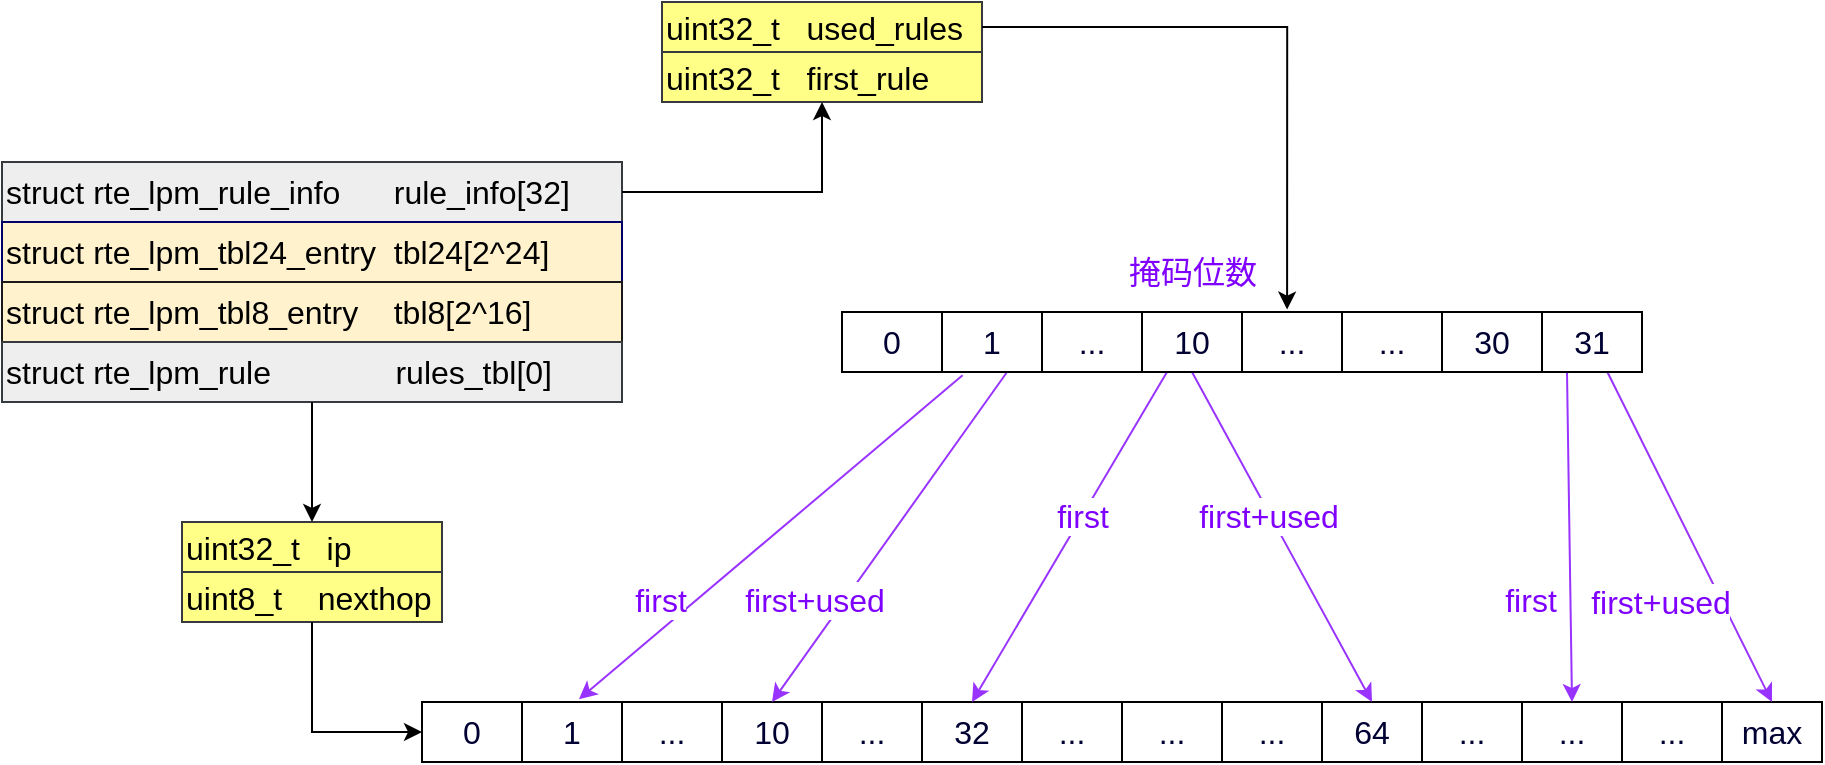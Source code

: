 <mxfile version="14.8.6" type="github" pages="6">
  <diagram id="DqPNADmOb_3LNNUhz-eS" name="Page-1">
    <mxGraphModel dx="1174" dy="593" grid="1" gridSize="10" guides="1" tooltips="1" connect="1" arrows="1" fold="1" page="1" pageScale="1" pageWidth="827" pageHeight="1169" math="0" shadow="0">
      <root>
        <mxCell id="0" />
        <mxCell id="1" parent="0" />
        <mxCell id="Zjnh4Y13vFxBoEh-hg3C-1" value="" style="group" vertex="1" connectable="0" parent="1">
          <mxGeometry x="20" y="400" width="910" height="380" as="geometry" />
        </mxCell>
        <mxCell id="DU6pmKsLvBV4wm-XiFvm-48" value="" style="group" vertex="1" connectable="0" parent="Zjnh4Y13vFxBoEh-hg3C-1">
          <mxGeometry x="330" width="160" height="50" as="geometry" />
        </mxCell>
        <mxCell id="DU6pmKsLvBV4wm-XiFvm-42" value="uint32_t&amp;nbsp; &amp;nbsp;used_rules" style="rounded=0;whiteSpace=wrap;html=1;shadow=0;sketch=0;fontSize=16;align=left;fillColor=#ffff88;strokeColor=#36393d;" vertex="1" parent="DU6pmKsLvBV4wm-XiFvm-48">
          <mxGeometry width="160" height="25" as="geometry" />
        </mxCell>
        <mxCell id="DU6pmKsLvBV4wm-XiFvm-43" value="uint32_t&amp;nbsp; &amp;nbsp;first_rule" style="rounded=0;whiteSpace=wrap;html=1;shadow=0;sketch=0;fontSize=16;align=left;fillColor=#ffff88;strokeColor=#36393d;" vertex="1" parent="DU6pmKsLvBV4wm-XiFvm-48">
          <mxGeometry y="25" width="160" height="25" as="geometry" />
        </mxCell>
        <mxCell id="DU6pmKsLvBV4wm-XiFvm-49" style="edgeStyle=orthogonalEdgeStyle;rounded=0;orthogonalLoop=1;jettySize=auto;html=1;entryX=0.451;entryY=-0.04;entryDx=0;entryDy=0;entryPerimeter=0;fontSize=16;fontColor=#7F00FF;" edge="1" parent="Zjnh4Y13vFxBoEh-hg3C-1" source="DU6pmKsLvBV4wm-XiFvm-42" target="DU6pmKsLvBV4wm-XiFvm-38">
          <mxGeometry relative="1" as="geometry" />
        </mxCell>
        <mxCell id="DU6pmKsLvBV4wm-XiFvm-58" value="" style="group" vertex="1" connectable="0" parent="Zjnh4Y13vFxBoEh-hg3C-1">
          <mxGeometry x="90" y="260" width="130" height="50" as="geometry" />
        </mxCell>
        <mxCell id="DU6pmKsLvBV4wm-XiFvm-29" value="uint32_t&amp;nbsp; &amp;nbsp;ip" style="rounded=0;whiteSpace=wrap;html=1;shadow=0;sketch=0;fontSize=16;align=left;fillColor=#ffff88;strokeColor=#36393d;" vertex="1" parent="DU6pmKsLvBV4wm-XiFvm-58">
          <mxGeometry width="130" height="25" as="geometry" />
        </mxCell>
        <mxCell id="DU6pmKsLvBV4wm-XiFvm-30" value="uint8_t&amp;nbsp; &amp;nbsp; nexthop" style="rounded=0;whiteSpace=wrap;html=1;shadow=0;sketch=0;fontSize=16;align=left;fillColor=#ffff88;strokeColor=#36393d;" vertex="1" parent="DU6pmKsLvBV4wm-XiFvm-58">
          <mxGeometry y="25" width="130" height="25" as="geometry" />
        </mxCell>
        <mxCell id="DU6pmKsLvBV4wm-XiFvm-50" value="0" style="rounded=0;whiteSpace=wrap;html=1;shadow=0;sketch=0;fontSize=16;align=center;fontColor=#000033;" vertex="1" parent="Zjnh4Y13vFxBoEh-hg3C-1">
          <mxGeometry x="210" y="350" width="50" height="30" as="geometry" />
        </mxCell>
        <mxCell id="DU6pmKsLvBV4wm-XiFvm-51" value="1" style="rounded=0;whiteSpace=wrap;html=1;shadow=0;sketch=0;fontSize=16;align=center;fontColor=#000033;" vertex="1" parent="Zjnh4Y13vFxBoEh-hg3C-1">
          <mxGeometry x="260" y="350" width="50" height="30" as="geometry" />
        </mxCell>
        <mxCell id="DU6pmKsLvBV4wm-XiFvm-52" value="..." style="rounded=0;whiteSpace=wrap;html=1;shadow=0;sketch=0;fontSize=16;align=center;fontColor=#000033;" vertex="1" parent="Zjnh4Y13vFxBoEh-hg3C-1">
          <mxGeometry x="310" y="350" width="50" height="30" as="geometry" />
        </mxCell>
        <mxCell id="DU6pmKsLvBV4wm-XiFvm-53" value="10" style="rounded=0;whiteSpace=wrap;html=1;shadow=0;sketch=0;fontSize=16;align=center;fontColor=#000033;" vertex="1" parent="Zjnh4Y13vFxBoEh-hg3C-1">
          <mxGeometry x="360" y="350" width="50" height="30" as="geometry" />
        </mxCell>
        <mxCell id="DU6pmKsLvBV4wm-XiFvm-54" value="..." style="rounded=0;whiteSpace=wrap;html=1;shadow=0;sketch=0;fontSize=16;align=center;fontColor=#000033;" vertex="1" parent="Zjnh4Y13vFxBoEh-hg3C-1">
          <mxGeometry x="410" y="350" width="50" height="30" as="geometry" />
        </mxCell>
        <mxCell id="DU6pmKsLvBV4wm-XiFvm-55" value="32" style="rounded=0;whiteSpace=wrap;html=1;shadow=0;sketch=0;fontSize=16;align=center;fontColor=#000033;" vertex="1" parent="Zjnh4Y13vFxBoEh-hg3C-1">
          <mxGeometry x="460" y="350" width="50" height="30" as="geometry" />
        </mxCell>
        <mxCell id="DU6pmKsLvBV4wm-XiFvm-56" value="..." style="rounded=0;whiteSpace=wrap;html=1;shadow=0;sketch=0;fontSize=16;align=center;fontColor=#000033;" vertex="1" parent="Zjnh4Y13vFxBoEh-hg3C-1">
          <mxGeometry x="510" y="350" width="50" height="30" as="geometry" />
        </mxCell>
        <mxCell id="DU6pmKsLvBV4wm-XiFvm-57" value="..." style="rounded=0;whiteSpace=wrap;html=1;shadow=0;sketch=0;fontSize=16;align=center;fontColor=#000033;" vertex="1" parent="Zjnh4Y13vFxBoEh-hg3C-1">
          <mxGeometry x="560" y="350" width="50" height="30" as="geometry" />
        </mxCell>
        <mxCell id="DU6pmKsLvBV4wm-XiFvm-60" value="..." style="rounded=0;whiteSpace=wrap;html=1;shadow=0;sketch=0;fontSize=16;align=center;fontColor=#000033;" vertex="1" parent="Zjnh4Y13vFxBoEh-hg3C-1">
          <mxGeometry x="610" y="350" width="50" height="30" as="geometry" />
        </mxCell>
        <mxCell id="DU6pmKsLvBV4wm-XiFvm-61" value="64" style="rounded=0;whiteSpace=wrap;html=1;shadow=0;sketch=0;fontSize=16;align=center;fontColor=#000033;" vertex="1" parent="Zjnh4Y13vFxBoEh-hg3C-1">
          <mxGeometry x="660" y="350" width="50" height="30" as="geometry" />
        </mxCell>
        <mxCell id="DU6pmKsLvBV4wm-XiFvm-62" value="..." style="rounded=0;whiteSpace=wrap;html=1;shadow=0;sketch=0;fontSize=16;align=center;fontColor=#000033;" vertex="1" parent="Zjnh4Y13vFxBoEh-hg3C-1">
          <mxGeometry x="710" y="350" width="50" height="30" as="geometry" />
        </mxCell>
        <mxCell id="DU6pmKsLvBV4wm-XiFvm-63" value="..." style="rounded=0;whiteSpace=wrap;html=1;shadow=0;sketch=0;fontSize=16;align=center;fontColor=#000033;" vertex="1" parent="Zjnh4Y13vFxBoEh-hg3C-1">
          <mxGeometry x="760" y="350" width="50" height="30" as="geometry" />
        </mxCell>
        <mxCell id="DU6pmKsLvBV4wm-XiFvm-64" value="..." style="rounded=0;whiteSpace=wrap;html=1;shadow=0;sketch=0;fontSize=16;align=center;fontColor=#000033;" vertex="1" parent="Zjnh4Y13vFxBoEh-hg3C-1">
          <mxGeometry x="810" y="350" width="50" height="30" as="geometry" />
        </mxCell>
        <mxCell id="DU6pmKsLvBV4wm-XiFvm-65" value="max" style="rounded=0;whiteSpace=wrap;html=1;shadow=0;sketch=0;fontSize=16;align=center;fontColor=#000033;" vertex="1" parent="Zjnh4Y13vFxBoEh-hg3C-1">
          <mxGeometry x="860" y="350" width="50" height="30" as="geometry" />
        </mxCell>
        <mxCell id="DU6pmKsLvBV4wm-XiFvm-66" style="edgeStyle=orthogonalEdgeStyle;rounded=0;orthogonalLoop=1;jettySize=auto;html=1;entryX=0;entryY=0.5;entryDx=0;entryDy=0;fontSize=16;fontColor=#7F00FF;" edge="1" parent="Zjnh4Y13vFxBoEh-hg3C-1" source="DU6pmKsLvBV4wm-XiFvm-30" target="DU6pmKsLvBV4wm-XiFvm-50">
          <mxGeometry relative="1" as="geometry" />
        </mxCell>
        <mxCell id="DU6pmKsLvBV4wm-XiFvm-68" value="" style="endArrow=classic;html=1;fontSize=16;fontColor=#7F00FF;exitX=0.206;exitY=1.053;exitDx=0;exitDy=0;strokeColor=#9933FF;entryX=0.57;entryY=-0.047;entryDx=0;entryDy=0;entryPerimeter=0;exitPerimeter=0;" edge="1" parent="Zjnh4Y13vFxBoEh-hg3C-1" source="DU6pmKsLvBV4wm-XiFvm-35" target="DU6pmKsLvBV4wm-XiFvm-51">
          <mxGeometry width="50" height="50" relative="1" as="geometry">
            <mxPoint x="560" y="260" as="sourcePoint" />
            <mxPoint x="300" y="420" as="targetPoint" />
          </mxGeometry>
        </mxCell>
        <mxCell id="DU6pmKsLvBV4wm-XiFvm-70" value="first" style="edgeLabel;html=1;align=center;verticalAlign=middle;resizable=0;points=[];fontSize=16;fontColor=#7F00FF;" vertex="1" connectable="0" parent="DU6pmKsLvBV4wm-XiFvm-68">
          <mxGeometry x="-0.133" y="-1" relative="1" as="geometry">
            <mxPoint x="-68" y="43" as="offset" />
          </mxGeometry>
        </mxCell>
        <mxCell id="DU6pmKsLvBV4wm-XiFvm-69" value="" style="endArrow=classic;html=1;fontSize=16;fontColor=#7F00FF;strokeColor=#9933FF;entryX=0.5;entryY=0;entryDx=0;entryDy=0;exitX=0.644;exitY=1.016;exitDx=0;exitDy=0;exitPerimeter=0;" edge="1" parent="Zjnh4Y13vFxBoEh-hg3C-1" source="DU6pmKsLvBV4wm-XiFvm-35" target="DU6pmKsLvBV4wm-XiFvm-53">
          <mxGeometry width="50" height="50" relative="1" as="geometry">
            <mxPoint x="460" y="320" as="sourcePoint" />
            <mxPoint x="510" y="270" as="targetPoint" />
          </mxGeometry>
        </mxCell>
        <mxCell id="DU6pmKsLvBV4wm-XiFvm-71" value="first+used" style="edgeLabel;html=1;align=center;verticalAlign=middle;resizable=0;points=[];fontSize=16;fontColor=#7F00FF;" vertex="1" connectable="0" parent="DU6pmKsLvBV4wm-XiFvm-69">
          <mxGeometry x="-0.076" relative="1" as="geometry">
            <mxPoint x="-42" y="37" as="offset" />
          </mxGeometry>
        </mxCell>
        <mxCell id="DU6pmKsLvBV4wm-XiFvm-72" value="" style="endArrow=classic;html=1;fontSize=16;fontColor=#7F00FF;strokeColor=#9933FF;entryX=0.5;entryY=0;entryDx=0;entryDy=0;exitX=0.25;exitY=1;exitDx=0;exitDy=0;" edge="1" parent="Zjnh4Y13vFxBoEh-hg3C-1" source="DU6pmKsLvBV4wm-XiFvm-37" target="DU6pmKsLvBV4wm-XiFvm-55">
          <mxGeometry width="50" height="50" relative="1" as="geometry">
            <mxPoint x="450" y="280" as="sourcePoint" />
            <mxPoint x="500" y="230" as="targetPoint" />
          </mxGeometry>
        </mxCell>
        <mxCell id="DU6pmKsLvBV4wm-XiFvm-75" value="first" style="edgeLabel;html=1;align=center;verticalAlign=middle;resizable=0;points=[];fontSize=16;fontColor=#7F00FF;" vertex="1" connectable="0" parent="DU6pmKsLvBV4wm-XiFvm-72">
          <mxGeometry x="-0.13" relative="1" as="geometry">
            <mxPoint as="offset" />
          </mxGeometry>
        </mxCell>
        <mxCell id="DU6pmKsLvBV4wm-XiFvm-73" value="" style="endArrow=classic;html=1;fontSize=16;fontColor=#7F00FF;strokeColor=#9933FF;entryX=0.5;entryY=0;entryDx=0;entryDy=0;exitX=0.5;exitY=1;exitDx=0;exitDy=0;" edge="1" parent="Zjnh4Y13vFxBoEh-hg3C-1" source="DU6pmKsLvBV4wm-XiFvm-37" target="DU6pmKsLvBV4wm-XiFvm-61">
          <mxGeometry width="50" height="50" relative="1" as="geometry">
            <mxPoint x="692.5" y="170" as="sourcePoint" />
            <mxPoint x="495" y="360" as="targetPoint" />
          </mxGeometry>
        </mxCell>
        <mxCell id="DU6pmKsLvBV4wm-XiFvm-76" value="first+used" style="edgeLabel;html=1;align=center;verticalAlign=middle;resizable=0;points=[];fontSize=16;fontColor=#7F00FF;" vertex="1" connectable="0" parent="DU6pmKsLvBV4wm-XiFvm-73">
          <mxGeometry x="-0.132" y="-1" relative="1" as="geometry">
            <mxPoint as="offset" />
          </mxGeometry>
        </mxCell>
        <mxCell id="DU6pmKsLvBV4wm-XiFvm-78" value="" style="endArrow=classic;html=1;fontSize=16;fontColor=#7F00FF;strokeColor=#9933FF;entryX=0.5;entryY=0;entryDx=0;entryDy=0;exitX=0.651;exitY=0.991;exitDx=0;exitDy=0;exitPerimeter=0;" edge="1" parent="Zjnh4Y13vFxBoEh-hg3C-1" source="DU6pmKsLvBV4wm-XiFvm-41" target="DU6pmKsLvBV4wm-XiFvm-65">
          <mxGeometry width="50" height="50" relative="1" as="geometry">
            <mxPoint x="705" y="170" as="sourcePoint" />
            <mxPoint x="695" y="360" as="targetPoint" />
          </mxGeometry>
        </mxCell>
        <mxCell id="DU6pmKsLvBV4wm-XiFvm-79" value="first+used" style="edgeLabel;html=1;align=center;verticalAlign=middle;resizable=0;points=[];fontSize=16;fontColor=#7F00FF;" vertex="1" connectable="0" parent="DU6pmKsLvBV4wm-XiFvm-78">
          <mxGeometry x="-0.132" y="-1" relative="1" as="geometry">
            <mxPoint x="-9" y="43" as="offset" />
          </mxGeometry>
        </mxCell>
        <mxCell id="DU6pmKsLvBV4wm-XiFvm-80" value="" style="endArrow=classic;html=1;fontSize=16;fontColor=#7F00FF;strokeColor=#9933FF;entryX=0.5;entryY=0;entryDx=0;entryDy=0;exitX=0.25;exitY=1;exitDx=0;exitDy=0;" edge="1" parent="Zjnh4Y13vFxBoEh-hg3C-1" source="DU6pmKsLvBV4wm-XiFvm-41" target="DU6pmKsLvBV4wm-XiFvm-63">
          <mxGeometry width="50" height="50" relative="1" as="geometry">
            <mxPoint x="692.5" y="170" as="sourcePoint" />
            <mxPoint x="495" y="360" as="targetPoint" />
          </mxGeometry>
        </mxCell>
        <mxCell id="DU6pmKsLvBV4wm-XiFvm-81" value="first" style="edgeLabel;html=1;align=center;verticalAlign=middle;resizable=0;points=[];fontSize=16;fontColor=#7F00FF;" vertex="1" connectable="0" parent="DU6pmKsLvBV4wm-XiFvm-80">
          <mxGeometry x="-0.13" relative="1" as="geometry">
            <mxPoint x="-20" y="42" as="offset" />
          </mxGeometry>
        </mxCell>
        <mxCell id="DU6pmKsLvBV4wm-XiFvm-82" value="" style="group" vertex="1" connectable="0" parent="Zjnh4Y13vFxBoEh-hg3C-1">
          <mxGeometry x="420" y="125" width="400" height="60" as="geometry" />
        </mxCell>
        <mxCell id="DU6pmKsLvBV4wm-XiFvm-34" value="0" style="rounded=0;whiteSpace=wrap;html=1;shadow=0;sketch=0;fontSize=16;align=center;fontColor=#000033;" vertex="1" parent="DU6pmKsLvBV4wm-XiFvm-82">
          <mxGeometry y="30" width="50" height="30" as="geometry" />
        </mxCell>
        <mxCell id="DU6pmKsLvBV4wm-XiFvm-35" value="1" style="rounded=0;whiteSpace=wrap;html=1;shadow=0;sketch=0;fontSize=16;align=center;fontColor=#000033;" vertex="1" parent="DU6pmKsLvBV4wm-XiFvm-82">
          <mxGeometry x="50" y="30" width="50" height="30" as="geometry" />
        </mxCell>
        <mxCell id="DU6pmKsLvBV4wm-XiFvm-36" value="..." style="rounded=0;whiteSpace=wrap;html=1;shadow=0;sketch=0;fontSize=16;align=center;fontColor=#000033;" vertex="1" parent="DU6pmKsLvBV4wm-XiFvm-82">
          <mxGeometry x="100" y="30" width="50" height="30" as="geometry" />
        </mxCell>
        <mxCell id="DU6pmKsLvBV4wm-XiFvm-37" value="10" style="rounded=0;whiteSpace=wrap;html=1;shadow=0;sketch=0;fontSize=16;align=center;fontColor=#000033;" vertex="1" parent="DU6pmKsLvBV4wm-XiFvm-82">
          <mxGeometry x="150" y="30" width="50" height="30" as="geometry" />
        </mxCell>
        <mxCell id="DU6pmKsLvBV4wm-XiFvm-38" value="..." style="rounded=0;whiteSpace=wrap;html=1;shadow=0;sketch=0;fontSize=16;align=center;fontColor=#000033;" vertex="1" parent="DU6pmKsLvBV4wm-XiFvm-82">
          <mxGeometry x="200" y="30" width="50" height="30" as="geometry" />
        </mxCell>
        <mxCell id="DU6pmKsLvBV4wm-XiFvm-39" value="..." style="rounded=0;whiteSpace=wrap;html=1;shadow=0;sketch=0;fontSize=16;align=center;fontColor=#000033;" vertex="1" parent="DU6pmKsLvBV4wm-XiFvm-82">
          <mxGeometry x="250" y="30" width="50" height="30" as="geometry" />
        </mxCell>
        <mxCell id="DU6pmKsLvBV4wm-XiFvm-40" value="30" style="rounded=0;whiteSpace=wrap;html=1;shadow=0;sketch=0;fontSize=16;align=center;fontColor=#000033;" vertex="1" parent="DU6pmKsLvBV4wm-XiFvm-82">
          <mxGeometry x="300" y="30" width="50" height="30" as="geometry" />
        </mxCell>
        <mxCell id="DU6pmKsLvBV4wm-XiFvm-41" value="31" style="rounded=0;whiteSpace=wrap;html=1;shadow=0;sketch=0;fontSize=16;align=center;fontColor=#000033;" vertex="1" parent="DU6pmKsLvBV4wm-XiFvm-82">
          <mxGeometry x="350" y="30" width="50" height="30" as="geometry" />
        </mxCell>
        <mxCell id="DU6pmKsLvBV4wm-XiFvm-77" value="掩码位数" style="text;html=1;align=center;verticalAlign=middle;resizable=0;points=[];autosize=1;strokeColor=none;fontSize=16;fontColor=#7F00FF;" vertex="1" parent="DU6pmKsLvBV4wm-XiFvm-82">
          <mxGeometry x="135" width="80" height="20" as="geometry" />
        </mxCell>
        <mxCell id="DU6pmKsLvBV4wm-XiFvm-101" value="" style="group" vertex="1" connectable="0" parent="Zjnh4Y13vFxBoEh-hg3C-1">
          <mxGeometry y="80" width="310" height="120" as="geometry" />
        </mxCell>
        <mxCell id="DU6pmKsLvBV4wm-XiFvm-25" value="struct rte_lpm_rule_info&amp;nbsp; &amp;nbsp; &amp;nbsp; rule_info[32]" style="rounded=0;whiteSpace=wrap;html=1;shadow=0;sketch=0;fontSize=16;align=left;fillColor=#eeeeee;strokeColor=#36393d;" vertex="1" parent="DU6pmKsLvBV4wm-XiFvm-101">
          <mxGeometry width="310" height="30" as="geometry" />
        </mxCell>
        <mxCell id="DU6pmKsLvBV4wm-XiFvm-26" value="struct rte_lpm_tbl24_entry&amp;nbsp; tbl24[2^24]" style="rounded=0;whiteSpace=wrap;html=1;shadow=0;sketch=0;fontSize=16;align=left;fillColor=#fff2cc;strokeColor=#000066;" vertex="1" parent="DU6pmKsLvBV4wm-XiFvm-101">
          <mxGeometry y="30" width="310" height="30" as="geometry" />
        </mxCell>
        <mxCell id="DU6pmKsLvBV4wm-XiFvm-27" value="struct rte_lpm_tbl8_entry&amp;nbsp; &amp;nbsp; tbl8[2^16]" style="rounded=0;whiteSpace=wrap;html=1;shadow=0;sketch=0;fontSize=16;align=left;fillColor=#fff2cc;strokeColor=#1A1A1A;" vertex="1" parent="DU6pmKsLvBV4wm-XiFvm-101">
          <mxGeometry y="60" width="310" height="30" as="geometry" />
        </mxCell>
        <mxCell id="DU6pmKsLvBV4wm-XiFvm-28" value="struct rte_lpm_rule&amp;nbsp; &amp;nbsp; &amp;nbsp; &amp;nbsp; &amp;nbsp; &amp;nbsp; &amp;nbsp; rules_tbl[0]&amp;nbsp;" style="rounded=0;whiteSpace=wrap;html=1;shadow=0;sketch=0;fontSize=16;align=left;fillColor=#eeeeee;strokeColor=#36393d;" vertex="1" parent="DU6pmKsLvBV4wm-XiFvm-101">
          <mxGeometry y="90" width="310" height="30" as="geometry" />
        </mxCell>
        <mxCell id="DU6pmKsLvBV4wm-XiFvm-44" style="edgeStyle=orthogonalEdgeStyle;rounded=0;orthogonalLoop=1;jettySize=auto;html=1;entryX=0.5;entryY=1;entryDx=0;entryDy=0;fontSize=16;fontColor=#000033;" edge="1" parent="Zjnh4Y13vFxBoEh-hg3C-1" source="DU6pmKsLvBV4wm-XiFvm-25" target="DU6pmKsLvBV4wm-XiFvm-43">
          <mxGeometry relative="1" as="geometry" />
        </mxCell>
        <mxCell id="DU6pmKsLvBV4wm-XiFvm-33" style="edgeStyle=orthogonalEdgeStyle;rounded=0;orthogonalLoop=1;jettySize=auto;html=1;entryX=0.5;entryY=0;entryDx=0;entryDy=0;fontSize=16;fontColor=#0000FF;" edge="1" parent="Zjnh4Y13vFxBoEh-hg3C-1" source="DU6pmKsLvBV4wm-XiFvm-28" target="DU6pmKsLvBV4wm-XiFvm-29">
          <mxGeometry relative="1" as="geometry" />
        </mxCell>
      </root>
    </mxGraphModel>
  </diagram>
  <diagram id="gvvG-oNA8WTbiIAEOa8_" name="Page-2">
    <mxGraphModel dx="972" dy="490" grid="1" gridSize="10" guides="1" tooltips="1" connect="1" arrows="1" fold="1" page="1" pageScale="1" pageWidth="827" pageHeight="1169" math="0" shadow="0">
      <root>
        <mxCell id="6X2L5xWolaodsgo2VB6w-0" />
        <mxCell id="6X2L5xWolaodsgo2VB6w-1" parent="6X2L5xWolaodsgo2VB6w-0" />
        <mxCell id="6X2L5xWolaodsgo2VB6w-33" value="" style="group" vertex="1" connectable="0" parent="6X2L5xWolaodsgo2VB6w-1">
          <mxGeometry x="10" y="40" width="660" height="505" as="geometry" />
        </mxCell>
        <mxCell id="6X2L5xWolaodsgo2VB6w-28" value="" style="rounded=0;whiteSpace=wrap;html=1;dashed=1;sketch=1;hachureGap=5;disableMultiStroke=1;disableMultiStrokeFill=1;fontSize=16;strokeWidth=3;shadow=0;fillColor=#eeeeee;strokeColor=#36393d;" vertex="1" parent="6X2L5xWolaodsgo2VB6w-33">
          <mxGeometry x="420" width="160" height="450" as="geometry" />
        </mxCell>
        <mxCell id="6X2L5xWolaodsgo2VB6w-9" value="" style="rounded=0;whiteSpace=wrap;html=1;dashed=1;sketch=1;hachureGap=5;disableMultiStroke=1;disableMultiStrokeFill=1;fontSize=16;strokeColor=#6c8ebf;strokeWidth=3;fillColor=#dae8fc;shadow=0;" vertex="1" parent="6X2L5xWolaodsgo2VB6w-33">
          <mxGeometry x="100" width="160" height="450" as="geometry" />
        </mxCell>
        <mxCell id="6X2L5xWolaodsgo2VB6w-2" value="&lt;font style=&quot;font-size: 14px&quot;&gt;Nexthop&lt;br&gt;Flags&lt;br&gt;depth&lt;br&gt;&lt;/font&gt;" style="rounded=0;whiteSpace=wrap;html=1;fontSize=16;strokeColor=#d6b656;sketch=1;disableMultiStrokeFill=1;disableMultiStroke=1;fillColor=#fff2cc;hachureGap=5;strokeWidth=3;" vertex="1" parent="6X2L5xWolaodsgo2VB6w-33">
          <mxGeometry x="120" y="20" width="120" height="60" as="geometry" />
        </mxCell>
        <mxCell id="6X2L5xWolaodsgo2VB6w-3" value="&lt;font style=&quot;font-size: 14px&quot;&gt;Nexthop&lt;br&gt;Flags&lt;br&gt;depth&lt;br&gt;&lt;/font&gt;" style="rounded=0;whiteSpace=wrap;html=1;fontSize=16;strokeColor=#d6b656;sketch=1;disableMultiStrokeFill=1;disableMultiStroke=1;fillColor=#fff2cc;hachureGap=5;strokeWidth=3;" vertex="1" parent="6X2L5xWolaodsgo2VB6w-33">
          <mxGeometry x="120" y="90" width="120" height="60" as="geometry" />
        </mxCell>
        <mxCell id="6X2L5xWolaodsgo2VB6w-4" value="&lt;font style=&quot;font-size: 14px&quot;&gt;Nexthop&lt;br&gt;Flags&lt;br&gt;depth&lt;br&gt;&lt;/font&gt;" style="rounded=0;whiteSpace=wrap;html=1;fontSize=16;strokeColor=#d6b656;sketch=1;disableMultiStrokeFill=1;disableMultiStroke=1;fillColor=#fff2cc;hachureGap=5;strokeWidth=3;" vertex="1" parent="6X2L5xWolaodsgo2VB6w-33">
          <mxGeometry x="120" y="160" width="120" height="60" as="geometry" />
        </mxCell>
        <mxCell id="6X2L5xWolaodsgo2VB6w-5" value="&lt;font style=&quot;font-size: 14px&quot;&gt;Nexthop&lt;br&gt;Flags&lt;br&gt;depth&lt;br&gt;&lt;/font&gt;" style="rounded=0;whiteSpace=wrap;html=1;fontSize=16;strokeColor=#d6b656;sketch=1;disableMultiStrokeFill=1;disableMultiStroke=1;fillColor=#fff2cc;hachureGap=5;strokeWidth=3;" vertex="1" parent="6X2L5xWolaodsgo2VB6w-33">
          <mxGeometry x="120" y="310" width="120" height="60" as="geometry" />
        </mxCell>
        <mxCell id="6X2L5xWolaodsgo2VB6w-6" value="&lt;font style=&quot;font-size: 14px&quot;&gt;Nexthop&lt;br&gt;Flags&lt;br&gt;depth&lt;br&gt;&lt;/font&gt;" style="rounded=0;whiteSpace=wrap;html=1;fontSize=16;strokeColor=#d6b656;sketch=1;disableMultiStrokeFill=1;disableMultiStroke=1;fillColor=#fff2cc;hachureGap=5;strokeWidth=3;" vertex="1" parent="6X2L5xWolaodsgo2VB6w-33">
          <mxGeometry x="120" y="380" width="120" height="60" as="geometry" />
        </mxCell>
        <mxCell id="6X2L5xWolaodsgo2VB6w-8" value="" style="line;strokeWidth=2;direction=south;html=1;sketch=1;hachureGap=5;disableMultiStroke=1;disableMultiStrokeFill=1;fontSize=16;fontColor=#0000FF;dashed=1;" vertex="1" parent="6X2L5xWolaodsgo2VB6w-33">
          <mxGeometry x="180" y="220" width="10" height="90" as="geometry" />
        </mxCell>
        <mxCell id="6X2L5xWolaodsgo2VB6w-10" value="&lt;font style=&quot;font-size: 14px&quot;&gt;Nexthop&lt;br&gt;Flags&lt;br&gt;depth&lt;br&gt;&lt;/font&gt;" style="rounded=0;whiteSpace=wrap;html=1;fontSize=16;strokeColor=#d6b656;sketch=1;disableMultiStrokeFill=1;disableMultiStroke=1;fillColor=#fff2cc;hachureGap=5;strokeWidth=3;" vertex="1" parent="6X2L5xWolaodsgo2VB6w-33">
          <mxGeometry x="440" y="10" width="120" height="60" as="geometry" />
        </mxCell>
        <mxCell id="6X2L5xWolaodsgo2VB6w-22" style="rounded=0;orthogonalLoop=1;jettySize=auto;html=1;entryX=0;entryY=0.5;entryDx=0;entryDy=0;fontSize=16;fontColor=#0000FF;startArrow=none;startFill=0;endArrow=classic;endFill=1;strokeWidth=3;strokeColor=#CC0000;" edge="1" parent="6X2L5xWolaodsgo2VB6w-33" source="6X2L5xWolaodsgo2VB6w-3" target="6X2L5xWolaodsgo2VB6w-10">
          <mxGeometry relative="1" as="geometry" />
        </mxCell>
        <mxCell id="6X2L5xWolaodsgo2VB6w-13" value="&lt;font style=&quot;font-size: 14px&quot;&gt;Nexthop&lt;br&gt;Flags&lt;br&gt;depth&lt;br&gt;&lt;/font&gt;" style="rounded=0;whiteSpace=wrap;html=1;fontSize=16;strokeColor=#d6b656;sketch=1;disableMultiStrokeFill=1;disableMultiStroke=1;fillColor=#fff2cc;hachureGap=5;strokeWidth=3;" vertex="1" parent="6X2L5xWolaodsgo2VB6w-33">
          <mxGeometry x="440" y="170" width="120" height="60" as="geometry" />
        </mxCell>
        <mxCell id="6X2L5xWolaodsgo2VB6w-15" value="&lt;font style=&quot;font-size: 14px&quot;&gt;Nexthop&lt;br&gt;Flags&lt;br&gt;depth&lt;br&gt;&lt;/font&gt;" style="rounded=0;whiteSpace=wrap;html=1;fontSize=16;strokeColor=#d6b656;sketch=1;disableMultiStrokeFill=1;disableMultiStroke=1;fillColor=#fff2cc;hachureGap=5;strokeWidth=3;" vertex="1" parent="6X2L5xWolaodsgo2VB6w-33">
          <mxGeometry x="440" y="270" width="120" height="60" as="geometry" />
        </mxCell>
        <mxCell id="6X2L5xWolaodsgo2VB6w-27" style="edgeStyle=none;rounded=0;orthogonalLoop=1;jettySize=auto;html=1;entryX=0;entryY=0.5;entryDx=0;entryDy=0;fontSize=16;fontColor=#0000FF;startArrow=none;startFill=0;endArrow=classic;endFill=1;strokeColor=#CC0000;strokeWidth=3;exitX=1;exitY=0.5;exitDx=0;exitDy=0;" edge="1" parent="6X2L5xWolaodsgo2VB6w-33" source="6X2L5xWolaodsgo2VB6w-5" target="6X2L5xWolaodsgo2VB6w-15">
          <mxGeometry relative="1" as="geometry" />
        </mxCell>
        <mxCell id="6X2L5xWolaodsgo2VB6w-16" value="&lt;font style=&quot;font-size: 14px&quot;&gt;Nexthop&lt;br&gt;Flags&lt;br&gt;depth&lt;br&gt;&lt;/font&gt;" style="rounded=0;whiteSpace=wrap;html=1;fontSize=16;strokeColor=#d6b656;sketch=1;disableMultiStrokeFill=1;disableMultiStroke=1;fillColor=#fff2cc;hachureGap=5;strokeWidth=3;" vertex="1" parent="6X2L5xWolaodsgo2VB6w-33">
          <mxGeometry x="440" y="370" width="120" height="60" as="geometry" />
        </mxCell>
        <mxCell id="6X2L5xWolaodsgo2VB6w-19" style="edgeStyle=none;rounded=0;orthogonalLoop=1;jettySize=auto;html=1;entryX=0.5;entryY=1;entryDx=0;entryDy=0;fontSize=16;fontColor=#0000FF;startArrow=none;startFill=0;strokeColor=#3333FF;endArrow=none;endFill=0;dashed=1;strokeWidth=3;exitX=0.5;exitY=0;exitDx=0;exitDy=0;" edge="1" parent="6X2L5xWolaodsgo2VB6w-33" source="6X2L5xWolaodsgo2VB6w-15" target="6X2L5xWolaodsgo2VB6w-13">
          <mxGeometry relative="1" as="geometry">
            <mxPoint x="510" y="150" as="sourcePoint" />
            <mxPoint x="510" y="200" as="targetPoint" />
          </mxGeometry>
        </mxCell>
        <mxCell id="6X2L5xWolaodsgo2VB6w-20" style="edgeStyle=none;rounded=0;orthogonalLoop=1;jettySize=auto;html=1;entryX=0.5;entryY=0;entryDx=0;entryDy=0;fontSize=16;fontColor=#0000FF;startArrow=none;startFill=0;strokeColor=#3333FF;endArrow=none;endFill=0;dashed=1;strokeWidth=3;exitX=0.5;exitY=1;exitDx=0;exitDy=0;" edge="1" parent="6X2L5xWolaodsgo2VB6w-33" source="6X2L5xWolaodsgo2VB6w-15" target="6X2L5xWolaodsgo2VB6w-16">
          <mxGeometry relative="1" as="geometry">
            <mxPoint x="500" y="410" as="sourcePoint" />
            <mxPoint x="510" y="260" as="targetPoint" />
          </mxGeometry>
        </mxCell>
        <mxCell id="6X2L5xWolaodsgo2VB6w-23" value="&lt;font style=&quot;font-size: 14px&quot;&gt;Nexthop&lt;br&gt;Flags&lt;br&gt;depth&lt;br&gt;&lt;/font&gt;" style="rounded=0;whiteSpace=wrap;html=1;fontSize=16;strokeColor=#d6b656;sketch=1;disableMultiStrokeFill=1;disableMultiStroke=1;fillColor=#fff2cc;hachureGap=5;strokeWidth=3;" vertex="1" parent="6X2L5xWolaodsgo2VB6w-33">
          <mxGeometry x="440" y="90" width="120" height="60" as="geometry" />
        </mxCell>
        <mxCell id="6X2L5xWolaodsgo2VB6w-18" style="edgeStyle=none;rounded=0;orthogonalLoop=1;jettySize=auto;html=1;entryX=0.5;entryY=0;entryDx=0;entryDy=0;fontSize=16;fontColor=#0000FF;startArrow=none;startFill=0;strokeColor=#3333FF;endArrow=none;endFill=0;dashed=1;strokeWidth=3;exitX=0.5;exitY=1;exitDx=0;exitDy=0;" edge="1" parent="6X2L5xWolaodsgo2VB6w-33" source="6X2L5xWolaodsgo2VB6w-23" target="6X2L5xWolaodsgo2VB6w-13">
          <mxGeometry relative="1" as="geometry">
            <mxPoint x="500" y="140" as="sourcePoint" />
          </mxGeometry>
        </mxCell>
        <mxCell id="6X2L5xWolaodsgo2VB6w-24" style="edgeStyle=none;rounded=0;orthogonalLoop=1;jettySize=auto;html=1;entryX=0.5;entryY=0;entryDx=0;entryDy=0;fontSize=16;fontColor=#0000FF;startArrow=none;startFill=0;strokeColor=#3333FF;endArrow=none;endFill=0;dashed=1;strokeWidth=3;exitX=0.5;exitY=1;exitDx=0;exitDy=0;" edge="1" parent="6X2L5xWolaodsgo2VB6w-33" source="6X2L5xWolaodsgo2VB6w-10" target="6X2L5xWolaodsgo2VB6w-23">
          <mxGeometry relative="1" as="geometry">
            <mxPoint x="510" y="160" as="sourcePoint" />
            <mxPoint x="510" y="180" as="targetPoint" />
          </mxGeometry>
        </mxCell>
        <mxCell id="6X2L5xWolaodsgo2VB6w-25" value="" style="shape=curlyBracket;whiteSpace=wrap;html=1;rounded=1;flipH=1;shadow=1;sketch=1;hachureGap=5;disableMultiStroke=1;disableMultiStrokeFill=1;fontSize=16;fontColor=#0000FF;strokeColor=#3333FF;strokeWidth=3;" vertex="1" parent="6X2L5xWolaodsgo2VB6w-33">
          <mxGeometry x="600" y="10" width="20" height="220" as="geometry" />
        </mxCell>
        <mxCell id="6X2L5xWolaodsgo2VB6w-26" value="256" style="text;html=1;align=center;verticalAlign=middle;resizable=0;points=[];autosize=1;strokeColor=none;fontSize=16;fontColor=#0000FF;shadow=1;" vertex="1" parent="6X2L5xWolaodsgo2VB6w-33">
          <mxGeometry x="620" y="110" width="40" height="20" as="geometry" />
        </mxCell>
        <mxCell id="6X2L5xWolaodsgo2VB6w-29" value="" style="shape=curlyBracket;whiteSpace=wrap;html=1;rounded=1;flipH=1;shadow=1;sketch=1;hachureGap=5;disableMultiStroke=1;disableMultiStrokeFill=1;fontSize=16;fontColor=#0000FF;strokeColor=#3333FF;strokeWidth=3;rotation=-180;" vertex="1" parent="6X2L5xWolaodsgo2VB6w-33">
          <mxGeometry x="60" width="20" height="450" as="geometry" />
        </mxCell>
        <mxCell id="6X2L5xWolaodsgo2VB6w-30" value="2^24" style="text;html=1;align=center;verticalAlign=middle;resizable=0;points=[];autosize=1;strokeColor=none;fontSize=16;fontColor=#0000FF;" vertex="1" parent="6X2L5xWolaodsgo2VB6w-33">
          <mxGeometry y="215" width="50" height="20" as="geometry" />
        </mxCell>
        <mxCell id="6X2L5xWolaodsgo2VB6w-31" value="&lt;font style=&quot;font-size: 36px&quot;&gt;tbl24&lt;/font&gt;" style="text;html=1;align=center;verticalAlign=middle;resizable=0;points=[];autosize=1;strokeColor=none;fontSize=16;fontColor=#0000FF;" vertex="1" parent="6X2L5xWolaodsgo2VB6w-33">
          <mxGeometry x="135" y="475" width="90" height="30" as="geometry" />
        </mxCell>
        <mxCell id="6X2L5xWolaodsgo2VB6w-32" value="&lt;font style=&quot;font-size: 36px&quot;&gt;tbl8&lt;/font&gt;" style="text;html=1;align=center;verticalAlign=middle;resizable=0;points=[];autosize=1;strokeColor=none;fontSize=16;fontColor=#0000FF;" vertex="1" parent="6X2L5xWolaodsgo2VB6w-33">
          <mxGeometry x="465" y="475" width="70" height="30" as="geometry" />
        </mxCell>
      </root>
    </mxGraphModel>
  </diagram>
  <diagram id="6sars4LMctPiBuhI4TiE" name="Page-3">
    <mxGraphModel dx="1409" dy="711" grid="1" gridSize="10" guides="1" tooltips="1" connect="1" arrows="1" fold="1" page="1" pageScale="1" pageWidth="827" pageHeight="1169" math="0" shadow="0">
      <root>
        <mxCell id="5pfBQT7-xmHjKK6eB_qU-0" />
        <mxCell id="5pfBQT7-xmHjKK6eB_qU-1" parent="5pfBQT7-xmHjKK6eB_qU-0" />
        <mxCell id="5pfBQT7-xmHjKK6eB_qU-96" value="" style="group" vertex="1" connectable="0" parent="5pfBQT7-xmHjKK6eB_qU-1">
          <mxGeometry x="20" y="290" width="1130" height="730" as="geometry" />
        </mxCell>
        <mxCell id="5pfBQT7-xmHjKK6eB_qU-4" style="edgeStyle=orthogonalEdgeStyle;rounded=0;orthogonalLoop=1;jettySize=auto;html=1;entryX=0.5;entryY=1;entryDx=0;entryDy=0;fontSize=16;fontColor=#FF3333;" edge="1" parent="5pfBQT7-xmHjKK6eB_qU-96">
          <mxGeometry relative="1" as="geometry">
            <mxPoint x="460.777" y="91.25" as="sourcePoint" />
            <mxPoint x="570.485" y="53.676" as="targetPoint" />
          </mxGeometry>
        </mxCell>
        <mxCell id="5pfBQT7-xmHjKK6eB_qU-5" value="" style="group" vertex="1" connectable="0" parent="5pfBQT7-xmHjKK6eB_qU-96">
          <mxGeometry x="482.718" width="175.534" height="53.676" as="geometry" />
        </mxCell>
        <mxCell id="5pfBQT7-xmHjKK6eB_qU-6" value="uint32_t&amp;nbsp; &amp;nbsp;used_rules" style="rounded=0;whiteSpace=wrap;html=1;shadow=0;sketch=0;fontSize=16;align=left;fillColor=#ffff88;strokeColor=#36393d;" vertex="1" parent="5pfBQT7-xmHjKK6eB_qU-5">
          <mxGeometry width="175.534" height="26.838" as="geometry" />
        </mxCell>
        <mxCell id="5pfBQT7-xmHjKK6eB_qU-7" value="uint32_t&amp;nbsp; &amp;nbsp;first_rule" style="rounded=0;whiteSpace=wrap;html=1;shadow=0;sketch=0;fontSize=16;align=left;fillColor=#ffff88;strokeColor=#36393d;" vertex="1" parent="5pfBQT7-xmHjKK6eB_qU-5">
          <mxGeometry y="26.838" width="175.534" height="26.838" as="geometry" />
        </mxCell>
        <mxCell id="5pfBQT7-xmHjKK6eB_qU-8" style="edgeStyle=orthogonalEdgeStyle;rounded=0;orthogonalLoop=1;jettySize=auto;html=1;entryX=0.451;entryY=-0.04;entryDx=0;entryDy=0;entryPerimeter=0;fontSize=16;fontColor=#7F00FF;" edge="1" parent="5pfBQT7-xmHjKK6eB_qU-96" source="5pfBQT7-xmHjKK6eB_qU-6" target="5pfBQT7-xmHjKK6eB_qU-44">
          <mxGeometry relative="1" as="geometry" />
        </mxCell>
        <mxCell id="5pfBQT7-xmHjKK6eB_qU-9" value="" style="group" vertex="1" connectable="0" parent="5pfBQT7-xmHjKK6eB_qU-96">
          <mxGeometry x="219.417" y="268.382" width="142.621" height="53.676" as="geometry" />
        </mxCell>
        <mxCell id="5pfBQT7-xmHjKK6eB_qU-10" value="uint32_t&amp;nbsp; &amp;nbsp;ip" style="rounded=0;whiteSpace=wrap;html=1;shadow=0;sketch=0;fontSize=16;align=left;fillColor=#ffff88;strokeColor=#36393d;" vertex="1" parent="5pfBQT7-xmHjKK6eB_qU-9">
          <mxGeometry width="142.621" height="26.838" as="geometry" />
        </mxCell>
        <mxCell id="5pfBQT7-xmHjKK6eB_qU-11" value="uint8_t&amp;nbsp; &amp;nbsp; nexthop" style="rounded=0;whiteSpace=wrap;html=1;shadow=0;sketch=0;fontSize=16;align=left;fillColor=#ffff88;strokeColor=#36393d;" vertex="1" parent="5pfBQT7-xmHjKK6eB_qU-9">
          <mxGeometry y="26.838" width="142.621" height="26.838" as="geometry" />
        </mxCell>
        <mxCell id="5pfBQT7-xmHjKK6eB_qU-12" value="0" style="rounded=0;whiteSpace=wrap;html=1;shadow=0;sketch=0;fontSize=16;align=center;fontColor=#000033;" vertex="1" parent="5pfBQT7-xmHjKK6eB_qU-96">
          <mxGeometry x="351.068" y="365" width="54.854" height="32.206" as="geometry" />
        </mxCell>
        <mxCell id="5pfBQT7-xmHjKK6eB_qU-13" value="1" style="rounded=0;whiteSpace=wrap;html=1;shadow=0;sketch=0;fontSize=16;align=center;fontColor=#000033;" vertex="1" parent="5pfBQT7-xmHjKK6eB_qU-96">
          <mxGeometry x="405.922" y="365" width="54.854" height="32.206" as="geometry" />
        </mxCell>
        <mxCell id="5pfBQT7-xmHjKK6eB_qU-14" value="..." style="rounded=0;whiteSpace=wrap;html=1;shadow=0;sketch=0;fontSize=16;align=center;fontColor=#000033;" vertex="1" parent="5pfBQT7-xmHjKK6eB_qU-96">
          <mxGeometry x="460.777" y="365" width="54.854" height="32.206" as="geometry" />
        </mxCell>
        <mxCell id="5pfBQT7-xmHjKK6eB_qU-15" value="10" style="rounded=0;whiteSpace=wrap;html=1;shadow=0;sketch=0;fontSize=16;align=center;fontColor=#000033;" vertex="1" parent="5pfBQT7-xmHjKK6eB_qU-96">
          <mxGeometry x="515.631" y="365" width="54.854" height="32.206" as="geometry" />
        </mxCell>
        <mxCell id="5pfBQT7-xmHjKK6eB_qU-16" value="..." style="rounded=0;whiteSpace=wrap;html=1;shadow=0;sketch=0;fontSize=16;align=center;fontColor=#000033;" vertex="1" parent="5pfBQT7-xmHjKK6eB_qU-96">
          <mxGeometry x="570.485" y="365" width="54.854" height="32.206" as="geometry" />
        </mxCell>
        <mxCell id="5pfBQT7-xmHjKK6eB_qU-17" value="32" style="rounded=0;whiteSpace=wrap;html=1;shadow=0;sketch=0;fontSize=16;align=center;fontColor=#000033;" vertex="1" parent="5pfBQT7-xmHjKK6eB_qU-96">
          <mxGeometry x="625.34" y="365" width="54.854" height="32.206" as="geometry" />
        </mxCell>
        <mxCell id="5pfBQT7-xmHjKK6eB_qU-18" value="..." style="rounded=0;whiteSpace=wrap;html=1;shadow=0;sketch=0;fontSize=16;align=center;fontColor=#000033;" vertex="1" parent="5pfBQT7-xmHjKK6eB_qU-96">
          <mxGeometry x="680.194" y="365" width="54.854" height="32.206" as="geometry" />
        </mxCell>
        <mxCell id="5pfBQT7-xmHjKK6eB_qU-19" value="..." style="rounded=0;whiteSpace=wrap;html=1;shadow=0;sketch=0;fontSize=16;align=center;fontColor=#000033;" vertex="1" parent="5pfBQT7-xmHjKK6eB_qU-96">
          <mxGeometry x="735.049" y="365" width="54.854" height="32.206" as="geometry" />
        </mxCell>
        <mxCell id="5pfBQT7-xmHjKK6eB_qU-20" value="..." style="rounded=0;whiteSpace=wrap;html=1;shadow=0;sketch=0;fontSize=16;align=center;fontColor=#000033;" vertex="1" parent="5pfBQT7-xmHjKK6eB_qU-96">
          <mxGeometry x="789.903" y="365" width="54.854" height="32.206" as="geometry" />
        </mxCell>
        <mxCell id="5pfBQT7-xmHjKK6eB_qU-21" value="64" style="rounded=0;whiteSpace=wrap;html=1;shadow=0;sketch=0;fontSize=16;align=center;fontColor=#000033;" vertex="1" parent="5pfBQT7-xmHjKK6eB_qU-96">
          <mxGeometry x="844.757" y="365" width="54.854" height="32.206" as="geometry" />
        </mxCell>
        <mxCell id="5pfBQT7-xmHjKK6eB_qU-22" value="..." style="rounded=0;whiteSpace=wrap;html=1;shadow=0;sketch=0;fontSize=16;align=center;fontColor=#000033;" vertex="1" parent="5pfBQT7-xmHjKK6eB_qU-96">
          <mxGeometry x="899.612" y="365" width="54.854" height="32.206" as="geometry" />
        </mxCell>
        <mxCell id="5pfBQT7-xmHjKK6eB_qU-23" value="..." style="rounded=0;whiteSpace=wrap;html=1;shadow=0;sketch=0;fontSize=16;align=center;fontColor=#000033;" vertex="1" parent="5pfBQT7-xmHjKK6eB_qU-96">
          <mxGeometry x="954.466" y="365" width="54.854" height="32.206" as="geometry" />
        </mxCell>
        <mxCell id="5pfBQT7-xmHjKK6eB_qU-24" value="..." style="rounded=0;whiteSpace=wrap;html=1;shadow=0;sketch=0;fontSize=16;align=center;fontColor=#000033;" vertex="1" parent="5pfBQT7-xmHjKK6eB_qU-96">
          <mxGeometry x="1009.32" y="365" width="54.854" height="32.206" as="geometry" />
        </mxCell>
        <mxCell id="5pfBQT7-xmHjKK6eB_qU-25" value="max" style="rounded=0;whiteSpace=wrap;html=1;shadow=0;sketch=0;fontSize=16;align=center;fontColor=#000033;" vertex="1" parent="5pfBQT7-xmHjKK6eB_qU-96">
          <mxGeometry x="1064.175" y="365" width="54.854" height="32.206" as="geometry" />
        </mxCell>
        <mxCell id="5pfBQT7-xmHjKK6eB_qU-26" style="edgeStyle=orthogonalEdgeStyle;rounded=0;orthogonalLoop=1;jettySize=auto;html=1;entryX=0;entryY=0.5;entryDx=0;entryDy=0;fontSize=16;fontColor=#7F00FF;" edge="1" parent="5pfBQT7-xmHjKK6eB_qU-96" source="5pfBQT7-xmHjKK6eB_qU-11" target="5pfBQT7-xmHjKK6eB_qU-12">
          <mxGeometry relative="1" as="geometry" />
        </mxCell>
        <mxCell id="5pfBQT7-xmHjKK6eB_qU-27" value="" style="endArrow=classic;html=1;fontSize=16;fontColor=#7F00FF;exitX=0.206;exitY=1.053;exitDx=0;exitDy=0;strokeColor=#9933FF;entryX=0.57;entryY=-0.047;entryDx=0;entryDy=0;entryPerimeter=0;exitPerimeter=0;" edge="1" parent="5pfBQT7-xmHjKK6eB_qU-96" source="5pfBQT7-xmHjKK6eB_qU-41" target="5pfBQT7-xmHjKK6eB_qU-13">
          <mxGeometry width="50" height="50" relative="1" as="geometry">
            <mxPoint x="735.049" y="268.382" as="sourcePoint" />
            <mxPoint x="449.806" y="440.147" as="targetPoint" />
          </mxGeometry>
        </mxCell>
        <mxCell id="5pfBQT7-xmHjKK6eB_qU-28" value="first" style="edgeLabel;html=1;align=center;verticalAlign=middle;resizable=0;points=[];fontSize=16;fontColor=#7F00FF;" vertex="1" connectable="0" parent="5pfBQT7-xmHjKK6eB_qU-27">
          <mxGeometry x="-0.133" y="-1" relative="1" as="geometry">
            <mxPoint x="-68" y="43" as="offset" />
          </mxGeometry>
        </mxCell>
        <mxCell id="5pfBQT7-xmHjKK6eB_qU-29" value="" style="endArrow=classic;html=1;fontSize=16;fontColor=#7F00FF;strokeColor=#9933FF;entryX=0.5;entryY=0;entryDx=0;entryDy=0;exitX=0.644;exitY=1.016;exitDx=0;exitDy=0;exitPerimeter=0;" edge="1" parent="5pfBQT7-xmHjKK6eB_qU-96" source="5pfBQT7-xmHjKK6eB_qU-41" target="5pfBQT7-xmHjKK6eB_qU-15">
          <mxGeometry width="50" height="50" relative="1" as="geometry">
            <mxPoint x="625.34" y="332.794" as="sourcePoint" />
            <mxPoint x="680.194" y="279.118" as="targetPoint" />
          </mxGeometry>
        </mxCell>
        <mxCell id="5pfBQT7-xmHjKK6eB_qU-30" value="first+used" style="edgeLabel;html=1;align=center;verticalAlign=middle;resizable=0;points=[];fontSize=16;fontColor=#7F00FF;" vertex="1" connectable="0" parent="5pfBQT7-xmHjKK6eB_qU-29">
          <mxGeometry x="-0.076" relative="1" as="geometry">
            <mxPoint x="-42" y="37" as="offset" />
          </mxGeometry>
        </mxCell>
        <mxCell id="5pfBQT7-xmHjKK6eB_qU-31" value="" style="endArrow=classic;html=1;fontSize=16;fontColor=#7F00FF;strokeColor=#9933FF;entryX=0.5;entryY=0;entryDx=0;entryDy=0;exitX=0.25;exitY=1;exitDx=0;exitDy=0;" edge="1" parent="5pfBQT7-xmHjKK6eB_qU-96" source="5pfBQT7-xmHjKK6eB_qU-43" target="5pfBQT7-xmHjKK6eB_qU-17">
          <mxGeometry width="50" height="50" relative="1" as="geometry">
            <mxPoint x="614.369" y="289.853" as="sourcePoint" />
            <mxPoint x="669.223" y="236.176" as="targetPoint" />
          </mxGeometry>
        </mxCell>
        <mxCell id="5pfBQT7-xmHjKK6eB_qU-32" value="first" style="edgeLabel;html=1;align=center;verticalAlign=middle;resizable=0;points=[];fontSize=16;fontColor=#7F00FF;" vertex="1" connectable="0" parent="5pfBQT7-xmHjKK6eB_qU-31">
          <mxGeometry x="-0.13" relative="1" as="geometry">
            <mxPoint as="offset" />
          </mxGeometry>
        </mxCell>
        <mxCell id="5pfBQT7-xmHjKK6eB_qU-33" value="" style="endArrow=classic;html=1;fontSize=16;fontColor=#7F00FF;strokeColor=#9933FF;entryX=0.5;entryY=0;entryDx=0;entryDy=0;exitX=0.5;exitY=1;exitDx=0;exitDy=0;" edge="1" parent="5pfBQT7-xmHjKK6eB_qU-96" source="5pfBQT7-xmHjKK6eB_qU-43" target="5pfBQT7-xmHjKK6eB_qU-21">
          <mxGeometry width="50" height="50" relative="1" as="geometry">
            <mxPoint x="880.413" y="171.765" as="sourcePoint" />
            <mxPoint x="663.738" y="375.735" as="targetPoint" />
          </mxGeometry>
        </mxCell>
        <mxCell id="5pfBQT7-xmHjKK6eB_qU-34" value="first+used" style="edgeLabel;html=1;align=center;verticalAlign=middle;resizable=0;points=[];fontSize=16;fontColor=#7F00FF;" vertex="1" connectable="0" parent="5pfBQT7-xmHjKK6eB_qU-33">
          <mxGeometry x="-0.132" y="-1" relative="1" as="geometry">
            <mxPoint as="offset" />
          </mxGeometry>
        </mxCell>
        <mxCell id="5pfBQT7-xmHjKK6eB_qU-35" value="" style="endArrow=classic;html=1;fontSize=16;fontColor=#7F00FF;strokeColor=#9933FF;entryX=0.5;entryY=0;entryDx=0;entryDy=0;exitX=0.651;exitY=0.991;exitDx=0;exitDy=0;exitPerimeter=0;" edge="1" parent="5pfBQT7-xmHjKK6eB_qU-96" source="5pfBQT7-xmHjKK6eB_qU-47" target="5pfBQT7-xmHjKK6eB_qU-25">
          <mxGeometry width="50" height="50" relative="1" as="geometry">
            <mxPoint x="894.126" y="171.765" as="sourcePoint" />
            <mxPoint x="883.155" y="375.735" as="targetPoint" />
          </mxGeometry>
        </mxCell>
        <mxCell id="5pfBQT7-xmHjKK6eB_qU-36" value="first+used" style="edgeLabel;html=1;align=center;verticalAlign=middle;resizable=0;points=[];fontSize=16;fontColor=#7F00FF;" vertex="1" connectable="0" parent="5pfBQT7-xmHjKK6eB_qU-35">
          <mxGeometry x="-0.132" y="-1" relative="1" as="geometry">
            <mxPoint x="-9" y="43" as="offset" />
          </mxGeometry>
        </mxCell>
        <mxCell id="5pfBQT7-xmHjKK6eB_qU-37" value="" style="endArrow=classic;html=1;fontSize=16;fontColor=#7F00FF;strokeColor=#9933FF;entryX=0.5;entryY=0;entryDx=0;entryDy=0;exitX=0.25;exitY=1;exitDx=0;exitDy=0;" edge="1" parent="5pfBQT7-xmHjKK6eB_qU-96" source="5pfBQT7-xmHjKK6eB_qU-47" target="5pfBQT7-xmHjKK6eB_qU-23">
          <mxGeometry width="50" height="50" relative="1" as="geometry">
            <mxPoint x="880.413" y="171.765" as="sourcePoint" />
            <mxPoint x="663.738" y="375.735" as="targetPoint" />
          </mxGeometry>
        </mxCell>
        <mxCell id="5pfBQT7-xmHjKK6eB_qU-38" value="first" style="edgeLabel;html=1;align=center;verticalAlign=middle;resizable=0;points=[];fontSize=16;fontColor=#7F00FF;" vertex="1" connectable="0" parent="5pfBQT7-xmHjKK6eB_qU-37">
          <mxGeometry x="-0.13" relative="1" as="geometry">
            <mxPoint x="-20" y="42" as="offset" />
          </mxGeometry>
        </mxCell>
        <mxCell id="5pfBQT7-xmHjKK6eB_qU-39" value="" style="group" vertex="1" connectable="0" parent="5pfBQT7-xmHjKK6eB_qU-96">
          <mxGeometry x="581.456" y="123.456" width="438.835" height="64.412" as="geometry" />
        </mxCell>
        <mxCell id="5pfBQT7-xmHjKK6eB_qU-40" value="0" style="rounded=0;whiteSpace=wrap;html=1;shadow=0;sketch=0;fontSize=16;align=center;fontColor=#000033;" vertex="1" parent="5pfBQT7-xmHjKK6eB_qU-39">
          <mxGeometry y="32.206" width="54.854" height="32.206" as="geometry" />
        </mxCell>
        <mxCell id="5pfBQT7-xmHjKK6eB_qU-41" value="1" style="rounded=0;whiteSpace=wrap;html=1;shadow=0;sketch=0;fontSize=16;align=center;fontColor=#000033;" vertex="1" parent="5pfBQT7-xmHjKK6eB_qU-39">
          <mxGeometry x="54.854" y="32.206" width="54.854" height="32.206" as="geometry" />
        </mxCell>
        <mxCell id="5pfBQT7-xmHjKK6eB_qU-42" value="..." style="rounded=0;whiteSpace=wrap;html=1;shadow=0;sketch=0;fontSize=16;align=center;fontColor=#000033;" vertex="1" parent="5pfBQT7-xmHjKK6eB_qU-39">
          <mxGeometry x="109.709" y="32.206" width="54.854" height="32.206" as="geometry" />
        </mxCell>
        <mxCell id="5pfBQT7-xmHjKK6eB_qU-43" value="10" style="rounded=0;whiteSpace=wrap;html=1;shadow=0;sketch=0;fontSize=16;align=center;fontColor=#000033;" vertex="1" parent="5pfBQT7-xmHjKK6eB_qU-39">
          <mxGeometry x="164.563" y="32.206" width="54.854" height="32.206" as="geometry" />
        </mxCell>
        <mxCell id="5pfBQT7-xmHjKK6eB_qU-44" value="..." style="rounded=0;whiteSpace=wrap;html=1;shadow=0;sketch=0;fontSize=16;align=center;fontColor=#000033;" vertex="1" parent="5pfBQT7-xmHjKK6eB_qU-39">
          <mxGeometry x="219.417" y="32.206" width="54.854" height="32.206" as="geometry" />
        </mxCell>
        <mxCell id="5pfBQT7-xmHjKK6eB_qU-45" value="..." style="rounded=0;whiteSpace=wrap;html=1;shadow=0;sketch=0;fontSize=16;align=center;fontColor=#000033;" vertex="1" parent="5pfBQT7-xmHjKK6eB_qU-39">
          <mxGeometry x="274.272" y="32.206" width="54.854" height="32.206" as="geometry" />
        </mxCell>
        <mxCell id="5pfBQT7-xmHjKK6eB_qU-46" value="30" style="rounded=0;whiteSpace=wrap;html=1;shadow=0;sketch=0;fontSize=16;align=center;fontColor=#000033;" vertex="1" parent="5pfBQT7-xmHjKK6eB_qU-39">
          <mxGeometry x="329.126" y="32.206" width="54.854" height="32.206" as="geometry" />
        </mxCell>
        <mxCell id="5pfBQT7-xmHjKK6eB_qU-47" value="31" style="rounded=0;whiteSpace=wrap;html=1;shadow=0;sketch=0;fontSize=16;align=center;fontColor=#000033;" vertex="1" parent="5pfBQT7-xmHjKK6eB_qU-39">
          <mxGeometry x="383.981" y="32.206" width="54.854" height="32.206" as="geometry" />
        </mxCell>
        <mxCell id="5pfBQT7-xmHjKK6eB_qU-48" value="掩码位数" style="text;html=1;align=center;verticalAlign=middle;resizable=0;points=[];autosize=1;strokeColor=none;fontSize=16;fontColor=#7F00FF;" vertex="1" parent="5pfBQT7-xmHjKK6eB_qU-39">
          <mxGeometry x="148.107" width="80" height="20" as="geometry" />
        </mxCell>
        <mxCell id="5pfBQT7-xmHjKK6eB_qU-49" value="" style="group" vertex="1" connectable="0" parent="5pfBQT7-xmHjKK6eB_qU-96">
          <mxGeometry x="120.68" y="75.147" width="340.097" height="128.824" as="geometry" />
        </mxCell>
        <mxCell id="5pfBQT7-xmHjKK6eB_qU-50" value="struct rte_lpm_rule_info&amp;nbsp; &amp;nbsp; &amp;nbsp; rule_info[32]" style="rounded=0;whiteSpace=wrap;html=1;shadow=0;sketch=0;fontSize=16;align=left;fillColor=#eeeeee;strokeColor=#36393d;" vertex="1" parent="5pfBQT7-xmHjKK6eB_qU-49">
          <mxGeometry width="340.097" height="32.206" as="geometry" />
        </mxCell>
        <mxCell id="5pfBQT7-xmHjKK6eB_qU-51" value="struct rte_lpm_tbl24_entry&amp;nbsp; tbl24[2^24]" style="rounded=0;whiteSpace=wrap;html=1;shadow=0;sketch=0;fontSize=16;align=left;fillColor=#fff2cc;strokeColor=#000066;" vertex="1" parent="5pfBQT7-xmHjKK6eB_qU-49">
          <mxGeometry y="32.206" width="340.097" height="32.206" as="geometry" />
        </mxCell>
        <mxCell id="5pfBQT7-xmHjKK6eB_qU-52" value="struct rte_lpm_tbl8_entry&amp;nbsp; &amp;nbsp; tbl8[2^16]" style="rounded=0;whiteSpace=wrap;html=1;shadow=0;sketch=0;fontSize=16;align=left;fillColor=#fff2cc;strokeColor=#1A1A1A;" vertex="1" parent="5pfBQT7-xmHjKK6eB_qU-49">
          <mxGeometry y="64.412" width="340.097" height="32.206" as="geometry" />
        </mxCell>
        <mxCell id="5pfBQT7-xmHjKK6eB_qU-53" value="struct rte_lpm_rule&amp;nbsp; &amp;nbsp; &amp;nbsp; &amp;nbsp; &amp;nbsp; &amp;nbsp; &amp;nbsp; rules_tbl[0]&amp;nbsp;" style="rounded=0;whiteSpace=wrap;html=1;shadow=0;sketch=0;fontSize=16;align=left;fillColor=#eeeeee;strokeColor=#36393d;" vertex="1" parent="5pfBQT7-xmHjKK6eB_qU-49">
          <mxGeometry y="96.618" width="340.097" height="32.206" as="geometry" />
        </mxCell>
        <mxCell id="5pfBQT7-xmHjKK6eB_qU-2" style="edgeStyle=orthogonalEdgeStyle;rounded=0;orthogonalLoop=1;jettySize=auto;html=1;entryX=0.5;entryY=1;entryDx=0;entryDy=0;fontSize=16;fontColor=#000033;" edge="1" parent="5pfBQT7-xmHjKK6eB_qU-96" source="5pfBQT7-xmHjKK6eB_qU-50" target="5pfBQT7-xmHjKK6eB_qU-7">
          <mxGeometry relative="1" as="geometry" />
        </mxCell>
        <mxCell id="5pfBQT7-xmHjKK6eB_qU-54" style="edgeStyle=orthogonalEdgeStyle;rounded=0;orthogonalLoop=1;jettySize=auto;html=1;fontSize=16;entryX=0;entryY=0.5;entryDx=0;entryDy=0;" edge="1" parent="5pfBQT7-xmHjKK6eB_qU-96" source="5pfBQT7-xmHjKK6eB_qU-52" target="5pfBQT7-xmHjKK6eB_qU-80">
          <mxGeometry relative="1" as="geometry">
            <mxPoint x="290.728" y="526.029" as="targetPoint" />
            <Array as="points">
              <mxPoint x="32.913" y="155.662" />
              <mxPoint x="32.913" y="509.926" />
            </Array>
          </mxGeometry>
        </mxCell>
        <mxCell id="5pfBQT7-xmHjKK6eB_qU-55" value="二級頁表：tlb8" style="edgeLabel;html=1;align=center;verticalAlign=middle;resizable=0;points=[];fontSize=16;fontColor=#0000FF;" vertex="1" connectable="0" parent="5pfBQT7-xmHjKK6eB_qU-54">
          <mxGeometry x="0.465" y="-2" relative="1" as="geometry">
            <mxPoint as="offset" />
          </mxGeometry>
        </mxCell>
        <mxCell id="5pfBQT7-xmHjKK6eB_qU-56" style="edgeStyle=orthogonalEdgeStyle;rounded=0;orthogonalLoop=1;jettySize=auto;html=1;entryX=0;entryY=0.75;entryDx=0;entryDy=0;fontSize=16;exitX=0;exitY=0.5;exitDx=0;exitDy=0;" edge="1" parent="5pfBQT7-xmHjKK6eB_qU-96" source="5pfBQT7-xmHjKK6eB_qU-51" target="5pfBQT7-xmHjKK6eB_qU-59">
          <mxGeometry relative="1" as="geometry">
            <Array as="points">
              <mxPoint y="123.456" />
              <mxPoint y="658.074" />
            </Array>
          </mxGeometry>
        </mxCell>
        <mxCell id="5pfBQT7-xmHjKK6eB_qU-57" value="一級頁表：tlb24" style="edgeLabel;html=1;align=center;verticalAlign=middle;resizable=0;points=[];fontSize=16;fontColor=#0000FF;" vertex="1" connectable="0" parent="5pfBQT7-xmHjKK6eB_qU-56">
          <mxGeometry x="0.6" y="-2" relative="1" as="geometry">
            <mxPoint as="offset" />
          </mxGeometry>
        </mxCell>
        <mxCell id="5pfBQT7-xmHjKK6eB_qU-58" value="" style="group" vertex="1" connectable="0" parent="5pfBQT7-xmHjKK6eB_qU-96">
          <mxGeometry x="362.039" y="633.382" width="767.961" height="96.618" as="geometry" />
        </mxCell>
        <mxCell id="5pfBQT7-xmHjKK6eB_qU-59" value="0" style="rounded=0;whiteSpace=wrap;html=1;shadow=0;sketch=0;fontSize=16;align=center;fillColor=#fff2cc;strokeColor=#d6b656;" vertex="1" parent="5pfBQT7-xmHjKK6eB_qU-58">
          <mxGeometry width="54.854" height="32.206" as="geometry" />
        </mxCell>
        <mxCell id="5pfBQT7-xmHjKK6eB_qU-60" value="1" style="rounded=0;whiteSpace=wrap;html=1;shadow=0;sketch=0;fontSize=16;align=center;fillColor=#fff2cc;strokeColor=#d6b656;" vertex="1" parent="5pfBQT7-xmHjKK6eB_qU-58">
          <mxGeometry x="54.854" width="54.854" height="32.206" as="geometry" />
        </mxCell>
        <mxCell id="5pfBQT7-xmHjKK6eB_qU-61" value="2" style="rounded=0;whiteSpace=wrap;html=1;shadow=0;sketch=0;fontSize=16;align=center;fillColor=#fff2cc;strokeColor=#d6b656;" vertex="1" parent="5pfBQT7-xmHjKK6eB_qU-58">
          <mxGeometry x="109.709" width="54.854" height="32.206" as="geometry" />
        </mxCell>
        <mxCell id="5pfBQT7-xmHjKK6eB_qU-62" value="..." style="rounded=0;whiteSpace=wrap;html=1;shadow=0;sketch=0;fontSize=16;align=center;fillColor=#fff2cc;strokeColor=#d6b656;" vertex="1" parent="5pfBQT7-xmHjKK6eB_qU-58">
          <mxGeometry x="164.563" width="54.854" height="32.206" as="geometry" />
        </mxCell>
        <mxCell id="5pfBQT7-xmHjKK6eB_qU-63" value="192" style="rounded=0;whiteSpace=wrap;html=1;shadow=0;sketch=0;fontSize=16;align=center;fillColor=#fff2cc;strokeColor=#d6b656;" vertex="1" parent="5pfBQT7-xmHjKK6eB_qU-58">
          <mxGeometry x="219.417" width="54.854" height="32.206" as="geometry" />
        </mxCell>
        <mxCell id="5pfBQT7-xmHjKK6eB_qU-64" value="..." style="rounded=0;whiteSpace=wrap;html=1;shadow=0;sketch=0;fontSize=16;align=center;fillColor=#fff2cc;strokeColor=#d6b656;" vertex="1" parent="5pfBQT7-xmHjKK6eB_qU-58">
          <mxGeometry x="274.272" width="54.854" height="32.206" as="geometry" />
        </mxCell>
        <mxCell id="5pfBQT7-xmHjKK6eB_qU-65" value="65535" style="rounded=0;whiteSpace=wrap;html=1;shadow=0;sketch=0;fontSize=16;align=center;fillColor=#fff2cc;strokeColor=#d6b656;" vertex="1" parent="5pfBQT7-xmHjKK6eB_qU-58">
          <mxGeometry x="329.126" width="54.854" height="32.206" as="geometry" />
        </mxCell>
        <mxCell id="5pfBQT7-xmHjKK6eB_qU-66" value="..." style="rounded=0;whiteSpace=wrap;html=1;shadow=0;sketch=0;fontSize=16;align=center;fillColor=#fff2cc;strokeColor=#d6b656;" vertex="1" parent="5pfBQT7-xmHjKK6eB_qU-58">
          <mxGeometry x="383.981" width="54.854" height="32.206" as="geometry" />
        </mxCell>
        <mxCell id="5pfBQT7-xmHjKK6eB_qU-67" value="..." style="rounded=0;whiteSpace=wrap;html=1;shadow=0;sketch=0;fontSize=16;align=center;fillColor=#fff2cc;strokeColor=#d6b656;" vertex="1" parent="5pfBQT7-xmHjKK6eB_qU-58">
          <mxGeometry x="438.835" width="54.854" height="32.206" as="geometry" />
        </mxCell>
        <mxCell id="5pfBQT7-xmHjKK6eB_qU-68" value="..." style="rounded=0;whiteSpace=wrap;html=1;shadow=0;sketch=0;fontSize=16;align=center;fillColor=#fff2cc;strokeColor=#d6b656;" vertex="1" parent="5pfBQT7-xmHjKK6eB_qU-58">
          <mxGeometry x="493.689" width="54.854" height="32.206" as="geometry" />
        </mxCell>
        <mxCell id="5pfBQT7-xmHjKK6eB_qU-69" value="..." style="rounded=0;whiteSpace=wrap;html=1;shadow=0;sketch=0;fontSize=16;align=center;fillColor=#fff2cc;strokeColor=#d6b656;" vertex="1" parent="5pfBQT7-xmHjKK6eB_qU-58">
          <mxGeometry x="548.544" width="54.854" height="32.206" as="geometry" />
        </mxCell>
        <mxCell id="5pfBQT7-xmHjKK6eB_qU-70" value="2^24 - 2" style="rounded=0;whiteSpace=wrap;html=1;shadow=0;sketch=0;fontSize=16;align=center;fillColor=#fff2cc;strokeColor=#d6b656;" vertex="1" parent="5pfBQT7-xmHjKK6eB_qU-58">
          <mxGeometry x="603.398" width="76.796" height="32.206" as="geometry" />
        </mxCell>
        <mxCell id="5pfBQT7-xmHjKK6eB_qU-71" value="2^24-1" style="rounded=0;whiteSpace=wrap;html=1;shadow=0;sketch=0;fontSize=16;align=center;fillColor=#fff2cc;strokeColor=#d6b656;" vertex="1" parent="5pfBQT7-xmHjKK6eB_qU-58">
          <mxGeometry x="680.194" width="87.767" height="32.206" as="geometry" />
        </mxCell>
        <mxCell id="5pfBQT7-xmHjKK6eB_qU-72" value="" style="shape=curlyBracket;whiteSpace=wrap;html=1;rounded=1;rotation=-90;fillColor=#fff2cc;strokeColor=#3333FF;" vertex="1" parent="5pfBQT7-xmHjKK6eB_qU-58">
          <mxGeometry x="373.01" y="-322.059" width="21.942" height="751.471" as="geometry" />
        </mxCell>
        <mxCell id="5pfBQT7-xmHjKK6eB_qU-73" value="tlb24[2^24]" style="text;html=1;align=center;verticalAlign=middle;resizable=0;points=[];autosize=1;strokeColor=none;fontSize=16;" vertex="1" parent="5pfBQT7-xmHjKK6eB_qU-58">
          <mxGeometry x="334.612" y="75.147" width="90" height="20" as="geometry" />
        </mxCell>
        <mxCell id="5pfBQT7-xmHjKK6eB_qU-74" value="" style="endArrow=classic;html=1;fontSize=16;fontColor=#FF0000;strokeColor=#FF3333;exitX=0.25;exitY=0;exitDx=0;exitDy=0;entryX=0;entryY=1;entryDx=0;entryDy=0;" edge="1" parent="5pfBQT7-xmHjKK6eB_qU-96" source="5pfBQT7-xmHjKK6eB_qU-60" target="5pfBQT7-xmHjKK6eB_qU-80">
          <mxGeometry width="50" height="50" relative="1" as="geometry">
            <mxPoint x="504.66" y="568.971" as="sourcePoint" />
            <mxPoint x="559.515" y="515.294" as="targetPoint" />
          </mxGeometry>
        </mxCell>
        <mxCell id="5pfBQT7-xmHjKK6eB_qU-75" value="" style="endArrow=classic;html=1;fontSize=16;fontColor=#FF0000;strokeColor=#FF3333;exitX=0.75;exitY=0;exitDx=0;exitDy=0;" edge="1" parent="5pfBQT7-xmHjKK6eB_qU-96" source="5pfBQT7-xmHjKK6eB_qU-60">
          <mxGeometry width="50" height="50" relative="1" as="geometry">
            <mxPoint x="441.578" y="644.118" as="sourcePoint" />
            <mxPoint x="526.602" y="526.029" as="targetPoint" />
          </mxGeometry>
        </mxCell>
        <mxCell id="5pfBQT7-xmHjKK6eB_qU-76" value="" style="endArrow=classic;html=1;fontSize=16;fontColor=#FF0000;exitX=0.25;exitY=0;exitDx=0;exitDy=0;strokeColor=#9999FF;" edge="1" parent="5pfBQT7-xmHjKK6eB_qU-96" source="5pfBQT7-xmHjKK6eB_qU-63">
          <mxGeometry width="50" height="50" relative="1" as="geometry">
            <mxPoint x="469.005" y="644.118" as="sourcePoint" />
            <mxPoint x="526.602" y="526.029" as="targetPoint" />
          </mxGeometry>
        </mxCell>
        <mxCell id="5pfBQT7-xmHjKK6eB_qU-77" value="" style="endArrow=classic;html=1;fontSize=16;fontColor=#FF0000;exitX=0.75;exitY=0;exitDx=0;exitDy=0;strokeColor=#9999FF;entryX=1;entryY=1;entryDx=0;entryDy=0;" edge="1" parent="5pfBQT7-xmHjKK6eB_qU-96" source="5pfBQT7-xmHjKK6eB_qU-63" target="5pfBQT7-xmHjKK6eB_qU-85">
          <mxGeometry width="50" height="50" relative="1" as="geometry">
            <mxPoint x="565" y="644.118" as="sourcePoint" />
            <mxPoint x="537.573" y="536.765" as="targetPoint" />
          </mxGeometry>
        </mxCell>
        <mxCell id="5pfBQT7-xmHjKK6eB_qU-78" value="" style="endArrow=classic;html=1;fontSize=16;fontColor=#FF0000;entryX=0;entryY=1;entryDx=0;entryDy=0;strokeColor=#3333FF;" edge="1" parent="5pfBQT7-xmHjKK6eB_qU-96" target="5pfBQT7-xmHjKK6eB_qU-89">
          <mxGeometry width="50" height="50" relative="1" as="geometry">
            <mxPoint x="921.553" y="633.382" as="sourcePoint" />
            <mxPoint x="702.136" y="536.765" as="targetPoint" />
          </mxGeometry>
        </mxCell>
        <mxCell id="5pfBQT7-xmHjKK6eB_qU-79" value="" style="endArrow=classic;html=1;fontSize=16;fontColor=#FF0000;entryX=0;entryY=1;entryDx=0;entryDy=0;strokeColor=#3333FF;exitX=0.75;exitY=0;exitDx=0;exitDy=0;" edge="1" parent="5pfBQT7-xmHjKK6eB_qU-96" source="5pfBQT7-xmHjKK6eB_qU-69" target="5pfBQT7-xmHjKK6eB_qU-92">
          <mxGeometry width="50" height="50" relative="1" as="geometry">
            <mxPoint x="932.524" y="644.118" as="sourcePoint" />
            <mxPoint x="866.699" y="536.765" as="targetPoint" />
          </mxGeometry>
        </mxCell>
        <mxCell id="5pfBQT7-xmHjKK6eB_qU-80" value="0" style="rounded=0;whiteSpace=wrap;html=1;shadow=0;sketch=0;fontSize=16;align=center;fillColor=#cdeb8b;strokeColor=#36393d;" vertex="1" parent="5pfBQT7-xmHjKK6eB_qU-96">
          <mxGeometry x="362.039" y="493.824" width="54.854" height="32.206" as="geometry" />
        </mxCell>
        <mxCell id="5pfBQT7-xmHjKK6eB_qU-81" value="..." style="rounded=0;whiteSpace=wrap;html=1;shadow=0;sketch=0;fontSize=16;align=center;fillColor=#cdeb8b;strokeColor=#36393d;" vertex="1" parent="5pfBQT7-xmHjKK6eB_qU-96">
          <mxGeometry x="416.893" y="493.824" width="54.854" height="32.206" as="geometry" />
        </mxCell>
        <mxCell id="5pfBQT7-xmHjKK6eB_qU-82" value="255" style="rounded=0;whiteSpace=wrap;html=1;shadow=0;sketch=0;fontSize=16;align=center;fillColor=#cdeb8b;strokeColor=#36393d;" vertex="1" parent="5pfBQT7-xmHjKK6eB_qU-96">
          <mxGeometry x="471.748" y="493.824" width="54.854" height="32.206" as="geometry" />
        </mxCell>
        <mxCell id="5pfBQT7-xmHjKK6eB_qU-83" value="0" style="rounded=0;whiteSpace=wrap;html=1;shadow=0;sketch=0;fontSize=16;align=center;fillColor=#cce5ff;strokeColor=#36393d;" vertex="1" parent="5pfBQT7-xmHjKK6eB_qU-96">
          <mxGeometry x="526.602" y="493.824" width="54.854" height="32.206" as="geometry" />
        </mxCell>
        <mxCell id="5pfBQT7-xmHjKK6eB_qU-84" value="..." style="rounded=0;whiteSpace=wrap;html=1;shadow=0;sketch=0;fontSize=16;align=center;fillColor=#cce5ff;strokeColor=#36393d;" vertex="1" parent="5pfBQT7-xmHjKK6eB_qU-96">
          <mxGeometry x="581.456" y="493.824" width="54.854" height="32.206" as="geometry" />
        </mxCell>
        <mxCell id="5pfBQT7-xmHjKK6eB_qU-85" value="255" style="rounded=0;whiteSpace=wrap;html=1;shadow=0;sketch=0;fontSize=16;align=center;fillColor=#cce5ff;strokeColor=#36393d;" vertex="1" parent="5pfBQT7-xmHjKK6eB_qU-96">
          <mxGeometry x="636.311" y="493.824" width="54.854" height="32.206" as="geometry" />
        </mxCell>
        <mxCell id="5pfBQT7-xmHjKK6eB_qU-86" value="0" style="rounded=0;whiteSpace=wrap;html=1;shadow=0;sketch=0;fontSize=16;align=center;fillColor=#ffcccc;strokeColor=#36393d;" vertex="1" parent="5pfBQT7-xmHjKK6eB_qU-96">
          <mxGeometry x="691.165" y="493.824" width="54.854" height="32.206" as="geometry" />
        </mxCell>
        <mxCell id="5pfBQT7-xmHjKK6eB_qU-87" value="..." style="rounded=0;whiteSpace=wrap;html=1;shadow=0;sketch=0;fontSize=16;align=center;fillColor=#ffcccc;strokeColor=#36393d;" vertex="1" parent="5pfBQT7-xmHjKK6eB_qU-96">
          <mxGeometry x="746.019" y="493.824" width="54.854" height="32.206" as="geometry" />
        </mxCell>
        <mxCell id="5pfBQT7-xmHjKK6eB_qU-88" value="255" style="rounded=0;whiteSpace=wrap;html=1;shadow=0;sketch=0;fontSize=16;align=center;fillColor=#ffcccc;strokeColor=#36393d;" vertex="1" parent="5pfBQT7-xmHjKK6eB_qU-96">
          <mxGeometry x="800.874" y="493.824" width="54.854" height="32.206" as="geometry" />
        </mxCell>
        <mxCell id="5pfBQT7-xmHjKK6eB_qU-89" value="0" style="rounded=0;whiteSpace=wrap;html=1;shadow=0;sketch=0;fontSize=16;align=center;fillColor=#fff2cc;strokeColor=#000033;" vertex="1" parent="5pfBQT7-xmHjKK6eB_qU-96">
          <mxGeometry x="855.728" y="493.824" width="54.854" height="32.206" as="geometry" />
        </mxCell>
        <mxCell id="5pfBQT7-xmHjKK6eB_qU-90" value="..." style="rounded=0;whiteSpace=wrap;html=1;shadow=0;sketch=0;fontSize=16;align=center;fillColor=#fff2cc;strokeColor=#000033;" vertex="1" parent="5pfBQT7-xmHjKK6eB_qU-96">
          <mxGeometry x="910.583" y="493.824" width="54.854" height="32.206" as="geometry" />
        </mxCell>
        <mxCell id="5pfBQT7-xmHjKK6eB_qU-91" value="255" style="rounded=0;whiteSpace=wrap;html=1;shadow=0;sketch=0;fontSize=16;align=center;fillColor=#fff2cc;strokeColor=#000033;" vertex="1" parent="5pfBQT7-xmHjKK6eB_qU-96">
          <mxGeometry x="965.437" y="493.824" width="54.854" height="32.206" as="geometry" />
        </mxCell>
        <mxCell id="5pfBQT7-xmHjKK6eB_qU-92" value="..." style="rounded=0;whiteSpace=wrap;html=1;shadow=0;sketch=0;fontSize=16;align=center;fontColor=#000033;" vertex="1" parent="5pfBQT7-xmHjKK6eB_qU-96">
          <mxGeometry x="1020.291" y="493.824" width="54.854" height="32.206" as="geometry" />
        </mxCell>
        <mxCell id="5pfBQT7-xmHjKK6eB_qU-93" value="2^16" style="rounded=0;whiteSpace=wrap;html=1;shadow=0;sketch=0;fontSize=16;align=center;fontColor=#000033;" vertex="1" parent="5pfBQT7-xmHjKK6eB_qU-96">
          <mxGeometry x="1075.146" y="493.824" width="54.854" height="32.206" as="geometry" />
        </mxCell>
        <mxCell id="5pfBQT7-xmHjKK6eB_qU-94" value="" style="shape=curlyBracket;whiteSpace=wrap;html=1;rounded=1;strokeColor=#000033;rotation=90;" vertex="1" parent="5pfBQT7-xmHjKK6eB_qU-96">
          <mxGeometry x="733.677" y="96.618" width="24.684" height="751.471" as="geometry" />
        </mxCell>
        <mxCell id="5pfBQT7-xmHjKK6eB_qU-95" value="tlb8[256x256]" style="text;html=1;align=center;verticalAlign=middle;resizable=0;points=[];autosize=1;strokeColor=none;fontSize=16;" vertex="1" parent="5pfBQT7-xmHjKK6eB_qU-96">
          <mxGeometry x="685.68" y="429.412" width="110" height="20" as="geometry" />
        </mxCell>
        <mxCell id="5pfBQT7-xmHjKK6eB_qU-3" style="edgeStyle=orthogonalEdgeStyle;rounded=0;orthogonalLoop=1;jettySize=auto;html=1;entryX=0.5;entryY=0;entryDx=0;entryDy=0;fontSize=16;fontColor=#0000FF;" edge="1" parent="5pfBQT7-xmHjKK6eB_qU-96" source="5pfBQT7-xmHjKK6eB_qU-53" target="5pfBQT7-xmHjKK6eB_qU-10">
          <mxGeometry relative="1" as="geometry" />
        </mxCell>
      </root>
    </mxGraphModel>
  </diagram>
  <diagram id="65MOLmVLKd0N3clc2h3_" name="Page-4">
    <mxGraphModel dx="838" dy="490" grid="0" gridSize="10" guides="1" tooltips="1" connect="1" arrows="1" fold="1" page="1" pageScale="1" pageWidth="827" pageHeight="1169" math="0" shadow="0">
      <root>
        <mxCell id="kL7MkIK_aoQpLRAg6-JP-0" />
        <mxCell id="kL7MkIK_aoQpLRAg6-JP-1" parent="kL7MkIK_aoQpLRAg6-JP-0" />
        <mxCell id="kL7MkIK_aoQpLRAg6-JP-9" style="edgeStyle=none;rounded=0;orthogonalLoop=1;jettySize=auto;html=1;entryX=0.5;entryY=0;entryDx=0;entryDy=0;fontSize=16;fontColor=#0000FF;startArrow=none;startFill=0;endArrow=classic;endFill=1;strokeColor=#CC0000;strokeWidth=3;" edge="1" parent="kL7MkIK_aoQpLRAg6-JP-1" source="kL7MkIK_aoQpLRAg6-JP-2" target="kL7MkIK_aoQpLRAg6-JP-3">
          <mxGeometry relative="1" as="geometry" />
        </mxCell>
        <mxCell id="kL7MkIK_aoQpLRAg6-JP-2" value="计算IP&amp;amp;mask" style="rounded=0;whiteSpace=wrap;html=1;shadow=1;sketch=1;hachureGap=5;disableMultiStroke=1;disableMultiStrokeFill=1;fontSize=16;fontColor=#0000FF;strokeColor=#3333FF;strokeWidth=2;" vertex="1" parent="kL7MkIK_aoQpLRAg6-JP-1">
          <mxGeometry x="140" y="120" width="120" height="60" as="geometry" />
        </mxCell>
        <mxCell id="kL7MkIK_aoQpLRAg6-JP-10" style="edgeStyle=none;rounded=0;orthogonalLoop=1;jettySize=auto;html=1;entryX=0.5;entryY=0;entryDx=0;entryDy=0;fontSize=16;fontColor=#0000FF;startArrow=none;startFill=0;endArrow=classic;endFill=1;strokeColor=#CC0000;strokeWidth=3;" edge="1" parent="kL7MkIK_aoQpLRAg6-JP-1" source="kL7MkIK_aoQpLRAg6-JP-3" target="kL7MkIK_aoQpLRAg6-JP-5">
          <mxGeometry relative="1" as="geometry" />
        </mxCell>
        <mxCell id="kL7MkIK_aoQpLRAg6-JP-11" style="edgeStyle=none;rounded=0;orthogonalLoop=1;jettySize=auto;html=1;entryX=0;entryY=0.5;entryDx=0;entryDy=0;fontSize=16;fontColor=#0000FF;startArrow=none;startFill=0;endArrow=classic;endFill=1;strokeColor=#CC0000;strokeWidth=3;" edge="1" parent="kL7MkIK_aoQpLRAg6-JP-1" source="kL7MkIK_aoQpLRAg6-JP-3" target="kL7MkIK_aoQpLRAg6-JP-4">
          <mxGeometry relative="1" as="geometry" />
        </mxCell>
        <mxCell id="kL7MkIK_aoQpLRAg6-JP-3" value="查找rule" style="rounded=0;whiteSpace=wrap;html=1;shadow=1;sketch=1;hachureGap=5;disableMultiStroke=1;disableMultiStrokeFill=1;fontSize=16;fontColor=#0000FF;strokeColor=#3333FF;strokeWidth=2;" vertex="1" parent="kL7MkIK_aoQpLRAg6-JP-1">
          <mxGeometry x="140" y="230" width="120" height="60" as="geometry" />
        </mxCell>
        <mxCell id="kL7MkIK_aoQpLRAg6-JP-4" value="退出" style="rounded=0;whiteSpace=wrap;html=1;shadow=1;sketch=1;hachureGap=5;disableMultiStroke=1;disableMultiStrokeFill=1;fontSize=16;fontColor=#0000FF;strokeColor=#3333FF;strokeWidth=2;" vertex="1" parent="kL7MkIK_aoQpLRAg6-JP-1">
          <mxGeometry x="330" y="230" width="120" height="60" as="geometry" />
        </mxCell>
        <mxCell id="kL7MkIK_aoQpLRAg6-JP-12" style="edgeStyle=none;rounded=0;orthogonalLoop=1;jettySize=auto;html=1;entryX=0.5;entryY=0;entryDx=0;entryDy=0;fontSize=16;fontColor=#0000FF;startArrow=none;startFill=0;endArrow=classic;endFill=1;strokeColor=#CC0000;strokeWidth=3;" edge="1" parent="kL7MkIK_aoQpLRAg6-JP-1" source="kL7MkIK_aoQpLRAg6-JP-5" target="kL7MkIK_aoQpLRAg6-JP-6">
          <mxGeometry relative="1" as="geometry" />
        </mxCell>
        <mxCell id="kL7MkIK_aoQpLRAg6-JP-5" value="删除rule" style="rounded=0;whiteSpace=wrap;html=1;shadow=1;sketch=1;hachureGap=5;disableMultiStroke=1;disableMultiStrokeFill=1;fontSize=16;fontColor=#0000FF;strokeColor=#3333FF;strokeWidth=2;" vertex="1" parent="kL7MkIK_aoQpLRAg6-JP-1">
          <mxGeometry x="140" y="350" width="120" height="60" as="geometry" />
        </mxCell>
        <mxCell id="kL7MkIK_aoQpLRAg6-JP-13" style="edgeStyle=none;rounded=0;orthogonalLoop=1;jettySize=auto;html=1;entryX=0;entryY=0.5;entryDx=0;entryDy=0;fontSize=16;fontColor=#0000FF;startArrow=none;startFill=0;endArrow=classic;endFill=1;strokeColor=#CC0000;strokeWidth=3;" edge="1" parent="kL7MkIK_aoQpLRAg6-JP-1" source="kL7MkIK_aoQpLRAg6-JP-6" target="kL7MkIK_aoQpLRAg6-JP-8">
          <mxGeometry relative="1" as="geometry" />
        </mxCell>
        <mxCell id="kL7MkIK_aoQpLRAg6-JP-14" style="edgeStyle=none;rounded=0;orthogonalLoop=1;jettySize=auto;html=1;entryX=0;entryY=0.5;entryDx=0;entryDy=0;fontSize=16;fontColor=#0000FF;startArrow=none;startFill=0;endArrow=classic;endFill=1;strokeColor=#CC0000;strokeWidth=3;" edge="1" parent="kL7MkIK_aoQpLRAg6-JP-1" source="kL7MkIK_aoQpLRAg6-JP-6" target="kL7MkIK_aoQpLRAg6-JP-7">
          <mxGeometry relative="1" as="geometry" />
        </mxCell>
        <mxCell id="kL7MkIK_aoQpLRAg6-JP-6" value="查询替代的rule" style="rounded=0;whiteSpace=wrap;html=1;shadow=1;sketch=1;hachureGap=5;disableMultiStroke=1;disableMultiStrokeFill=1;fontSize=16;fontColor=#0000FF;strokeColor=#3333FF;strokeWidth=2;" vertex="1" parent="kL7MkIK_aoQpLRAg6-JP-1">
          <mxGeometry x="140" y="470" width="120" height="60" as="geometry" />
        </mxCell>
        <mxCell id="kL7MkIK_aoQpLRAg6-JP-7" value="删除路由(mask&amp;lt;=24)&lt;br&gt;delete_depth_small" style="rounded=0;whiteSpace=wrap;html=1;shadow=1;sketch=1;hachureGap=5;disableMultiStroke=1;disableMultiStrokeFill=1;fontSize=16;fontColor=#0000FF;strokeColor=#3333FF;strokeWidth=2;" vertex="1" parent="kL7MkIK_aoQpLRAg6-JP-1">
          <mxGeometry x="350" y="510" width="170" height="60" as="geometry" />
        </mxCell>
        <mxCell id="kL7MkIK_aoQpLRAg6-JP-8" value="删除路由(mask&amp;gt;24)&lt;br&gt;delete_depth_big" style="rounded=0;whiteSpace=wrap;html=1;shadow=1;sketch=1;hachureGap=5;disableMultiStroke=1;disableMultiStrokeFill=1;fontSize=16;fontColor=#0000FF;strokeColor=#3333FF;strokeWidth=2;" vertex="1" parent="kL7MkIK_aoQpLRAg6-JP-1">
          <mxGeometry x="350" y="420" width="170" height="60" as="geometry" />
        </mxCell>
      </root>
    </mxGraphModel>
  </diagram>
  <diagram id="JiNJleHByCobe8JcR3O-" name="Page-5">
    <mxGraphModel dx="1013" dy="593" grid="0" gridSize="10" guides="1" tooltips="1" connect="1" arrows="1" fold="1" page="1" pageScale="1" pageWidth="827" pageHeight="1169" math="0" shadow="0">
      <root>
        <mxCell id="sq72KA6DtsYc0KzOY_QJ-0" />
        <mxCell id="sq72KA6DtsYc0KzOY_QJ-1" parent="sq72KA6DtsYc0KzOY_QJ-0" />
        <mxCell id="sq72KA6DtsYc0KzOY_QJ-2" value="掩码0" style="rounded=0;whiteSpace=wrap;html=1;shadow=1;sketch=1;hachureGap=5;disableMultiStroke=1;disableMultiStrokeFill=1;fontSize=20;fontColor=#0000FF;strokeColor=#3333FF;strokeWidth=2;fontStyle=1" vertex="1" parent="sq72KA6DtsYc0KzOY_QJ-1">
          <mxGeometry x="160" y="140" width="120" height="60" as="geometry" />
        </mxCell>
        <mxCell id="sq72KA6DtsYc0KzOY_QJ-3" value="掩码1" style="rounded=0;whiteSpace=wrap;html=1;shadow=1;sketch=1;hachureGap=5;disableMultiStroke=1;disableMultiStrokeFill=1;fontSize=20;fontColor=#0000FF;strokeColor=#3333FF;strokeWidth=2;fontStyle=1" vertex="1" parent="sq72KA6DtsYc0KzOY_QJ-1">
          <mxGeometry x="160" y="200" width="120" height="60" as="geometry" />
        </mxCell>
        <mxCell id="sq72KA6DtsYc0KzOY_QJ-4" value="掩码2" style="rounded=0;whiteSpace=wrap;html=1;shadow=1;sketch=1;hachureGap=5;disableMultiStroke=1;disableMultiStrokeFill=1;fontSize=20;strokeColor=#6c8ebf;strokeWidth=2;fontStyle=1;fillColor=#dae8fc;" vertex="1" parent="sq72KA6DtsYc0KzOY_QJ-1">
          <mxGeometry x="160" y="260" width="120" height="60" as="geometry" />
        </mxCell>
        <mxCell id="sq72KA6DtsYc0KzOY_QJ-5" value="掩码3" style="rounded=0;whiteSpace=wrap;html=1;shadow=1;sketch=1;hachureGap=5;disableMultiStroke=1;disableMultiStrokeFill=1;fontSize=20;fontColor=#0000FF;strokeColor=#3333FF;strokeWidth=2;fontStyle=1" vertex="1" parent="sq72KA6DtsYc0KzOY_QJ-1">
          <mxGeometry x="160" y="320" width="120" height="60" as="geometry" />
        </mxCell>
        <mxCell id="sq72KA6DtsYc0KzOY_QJ-6" value="..." style="rounded=0;whiteSpace=wrap;html=1;shadow=1;sketch=1;hachureGap=5;disableMultiStroke=1;disableMultiStrokeFill=1;fontSize=20;fontColor=#0000FF;strokeColor=#3333FF;strokeWidth=2;fontStyle=1" vertex="1" parent="sq72KA6DtsYc0KzOY_QJ-1">
          <mxGeometry x="160" y="380" width="120" height="60" as="geometry" />
        </mxCell>
        <mxCell id="sq72KA6DtsYc0KzOY_QJ-8" value="掩码31" style="rounded=0;whiteSpace=wrap;html=1;shadow=1;sketch=1;hachureGap=5;disableMultiStroke=1;disableMultiStrokeFill=1;fontSize=20;fontColor=#0000FF;strokeColor=#3333FF;strokeWidth=2;fontStyle=1" vertex="1" parent="sq72KA6DtsYc0KzOY_QJ-1">
          <mxGeometry x="160" y="440" width="120" height="60" as="geometry" />
        </mxCell>
        <mxCell id="sq72KA6DtsYc0KzOY_QJ-9" value="..." style="rounded=0;whiteSpace=wrap;html=1;shadow=1;sketch=1;hachureGap=5;disableMultiStroke=1;disableMultiStrokeFill=1;fontSize=20;strokeColor=#36393d;strokeWidth=2;fontStyle=1;fillColor=#ffff88;" vertex="1" parent="sq72KA6DtsYc0KzOY_QJ-1">
          <mxGeometry x="430" y="50" width="120" height="120" as="geometry" />
        </mxCell>
        <mxCell id="sq72KA6DtsYc0KzOY_QJ-11" value="rule1" style="rounded=0;whiteSpace=wrap;html=1;shadow=1;sketch=1;hachureGap=5;disableMultiStroke=1;disableMultiStrokeFill=1;fontSize=20;strokeColor=#36393d;strokeWidth=2;fontStyle=1;fillColor=#ffff88;" vertex="1" parent="sq72KA6DtsYc0KzOY_QJ-1">
          <mxGeometry x="430" y="170" width="120" height="60" as="geometry" />
        </mxCell>
        <mxCell id="sq72KA6DtsYc0KzOY_QJ-12" value="rule2" style="rounded=0;whiteSpace=wrap;html=1;shadow=1;sketch=1;hachureGap=5;disableMultiStroke=1;disableMultiStrokeFill=1;fontSize=20;strokeColor=#36393d;strokeWidth=2;fontStyle=1;fillColor=#ffff88;" vertex="1" parent="sq72KA6DtsYc0KzOY_QJ-1">
          <mxGeometry x="430" y="230" width="120" height="60" as="geometry" />
        </mxCell>
        <mxCell id="sq72KA6DtsYc0KzOY_QJ-13" value="rule1" style="rounded=0;whiteSpace=wrap;html=1;shadow=1;sketch=1;hachureGap=5;disableMultiStroke=1;disableMultiStrokeFill=1;fontSize=20;strokeColor=#36393d;strokeWidth=2;fontStyle=1;fillColor=#ffff88;" vertex="1" parent="sq72KA6DtsYc0KzOY_QJ-1">
          <mxGeometry x="430" y="290" width="120" height="60" as="geometry" />
        </mxCell>
        <mxCell id="sq72KA6DtsYc0KzOY_QJ-14" value="ruleX" style="rounded=0;whiteSpace=wrap;html=1;shadow=1;sketch=1;hachureGap=5;disableMultiStroke=1;disableMultiStrokeFill=1;fontSize=20;strokeColor=#36393d;strokeWidth=2;fontStyle=1;fillColor=#ffff88;" vertex="1" parent="sq72KA6DtsYc0KzOY_QJ-1">
          <mxGeometry x="430" y="350" width="120" height="60" as="geometry" />
        </mxCell>
        <mxCell id="sq72KA6DtsYc0KzOY_QJ-15" value="..." style="rounded=0;whiteSpace=wrap;html=1;shadow=1;sketch=1;hachureGap=5;disableMultiStroke=1;disableMultiStrokeFill=1;fontSize=20;strokeColor=#36393d;strokeWidth=2;fontStyle=1;fillColor=#ffff88;" vertex="1" parent="sq72KA6DtsYc0KzOY_QJ-1">
          <mxGeometry x="430" y="410" width="120" height="180" as="geometry" />
        </mxCell>
        <mxCell id="sq72KA6DtsYc0KzOY_QJ-17" value="" style="endArrow=classic;html=1;fontSize=20;fontColor=#0000FF;strokeColor=#CC0000;strokeWidth=3;entryX=0;entryY=0;entryDx=0;entryDy=0;exitX=1;exitY=0.25;exitDx=0;exitDy=0;" edge="1" parent="sq72KA6DtsYc0KzOY_QJ-1" source="sq72KA6DtsYc0KzOY_QJ-3" target="sq72KA6DtsYc0KzOY_QJ-11">
          <mxGeometry width="50" height="50" relative="1" as="geometry">
            <mxPoint x="470" y="340" as="sourcePoint" />
            <mxPoint x="520" y="290" as="targetPoint" />
          </mxGeometry>
        </mxCell>
        <mxCell id="sq72KA6DtsYc0KzOY_QJ-18" value="" style="endArrow=classic;html=1;fontSize=20;fontColor=#0000FF;strokeColor=#CC0000;strokeWidth=3;exitX=1;exitY=0.661;exitDx=0;exitDy=0;exitPerimeter=0;entryX=-0.012;entryY=0.914;entryDx=0;entryDy=0;entryPerimeter=0;" edge="1" parent="sq72KA6DtsYc0KzOY_QJ-1" source="sq72KA6DtsYc0KzOY_QJ-3" target="sq72KA6DtsYc0KzOY_QJ-12">
          <mxGeometry width="50" height="50" relative="1" as="geometry">
            <mxPoint x="290" y="225" as="sourcePoint" />
            <mxPoint x="430" y="290" as="targetPoint" />
          </mxGeometry>
        </mxCell>
        <mxCell id="sq72KA6DtsYc0KzOY_QJ-19" value="" style="endArrow=classic;html=1;fontSize=20;fontColor=#0000FF;strokeColor=#CC0000;strokeWidth=3;exitX=1;exitY=0.25;exitDx=0;exitDy=0;entryX=-0.004;entryY=0.126;entryDx=0;entryDy=0;entryPerimeter=0;" edge="1" parent="sq72KA6DtsYc0KzOY_QJ-1" source="sq72KA6DtsYc0KzOY_QJ-5" target="sq72KA6DtsYc0KzOY_QJ-13">
          <mxGeometry width="50" height="50" relative="1" as="geometry">
            <mxPoint x="290" y="249.66" as="sourcePoint" />
            <mxPoint x="440" y="300" as="targetPoint" />
          </mxGeometry>
        </mxCell>
        <mxCell id="sq72KA6DtsYc0KzOY_QJ-20" value="掩码32" style="rounded=0;whiteSpace=wrap;html=1;shadow=1;sketch=1;hachureGap=5;disableMultiStroke=1;disableMultiStrokeFill=1;fontSize=20;fontColor=#0000FF;strokeColor=#3333FF;strokeWidth=2;fontStyle=1" vertex="1" parent="sq72KA6DtsYc0KzOY_QJ-1">
          <mxGeometry x="160" y="500" width="120" height="60" as="geometry" />
        </mxCell>
        <mxCell id="sq72KA6DtsYc0KzOY_QJ-21" value="" style="endArrow=classic;html=1;fontSize=20;fontColor=#0000FF;strokeColor=#CC0000;strokeWidth=3;exitX=1;exitY=0.75;exitDx=0;exitDy=0;entryX=-0.019;entryY=0.881;entryDx=0;entryDy=0;entryPerimeter=0;" edge="1" parent="sq72KA6DtsYc0KzOY_QJ-1" source="sq72KA6DtsYc0KzOY_QJ-5" target="sq72KA6DtsYc0KzOY_QJ-14">
          <mxGeometry width="50" height="50" relative="1" as="geometry">
            <mxPoint x="290" y="345" as="sourcePoint" />
            <mxPoint x="439.52" y="307.56" as="targetPoint" />
          </mxGeometry>
        </mxCell>
        <mxCell id="sq72KA6DtsYc0KzOY_QJ-22" value="begin" style="text;html=1;align=center;verticalAlign=middle;resizable=0;points=[];autosize=1;strokeColor=none;fontSize=20;fontColor=#0000FF;" vertex="1" parent="sq72KA6DtsYc0KzOY_QJ-1">
          <mxGeometry x="560" y="155" width="60" height="30" as="geometry" />
        </mxCell>
        <mxCell id="sq72KA6DtsYc0KzOY_QJ-23" value="end" style="text;html=1;align=center;verticalAlign=middle;resizable=0;points=[];autosize=1;strokeColor=none;fontSize=20;fontColor=#0000FF;" vertex="1" parent="sq72KA6DtsYc0KzOY_QJ-1">
          <mxGeometry x="565" y="275" width="50" height="30" as="geometry" />
        </mxCell>
        <mxCell id="sq72KA6DtsYc0KzOY_QJ-24" value="" style="shape=curlyBracket;whiteSpace=wrap;html=1;rounded=1;flipH=1;shadow=1;sketch=1;hachureGap=5;disableMultiStroke=1;disableMultiStrokeFill=1;fontSize=20;fontColor=#0000FF;strokeColor=#3333FF;strokeWidth=2;" vertex="1" parent="sq72KA6DtsYc0KzOY_QJ-1">
          <mxGeometry x="630" y="170" width="20" height="120" as="geometry" />
        </mxCell>
        <mxCell id="sq72KA6DtsYc0KzOY_QJ-25" value="used" style="text;html=1;align=center;verticalAlign=middle;resizable=0;points=[];autosize=1;strokeColor=none;fontSize=20;fontColor=#0000FF;" vertex="1" parent="sq72KA6DtsYc0KzOY_QJ-1">
          <mxGeometry x="650" y="215" width="60" height="30" as="geometry" />
        </mxCell>
      </root>
    </mxGraphModel>
  </diagram>
  <diagram id="Cn5pMhPta3yHDdkEC04m" name="Page-6">
    <mxGraphModel dx="694" dy="406" grid="0" gridSize="10" guides="1" tooltips="1" connect="1" arrows="1" fold="1" page="1" pageScale="1" pageWidth="827" pageHeight="1169" math="0" shadow="0">
      <root>
        <mxCell id="v423L8Z6ZUe1h6WzSnAx-0" />
        <mxCell id="v423L8Z6ZUe1h6WzSnAx-1" parent="v423L8Z6ZUe1h6WzSnAx-0" />
        <mxCell id="v423L8Z6ZUe1h6WzSnAx-2" value="掩码0" style="rounded=0;whiteSpace=wrap;html=1;shadow=1;sketch=1;hachureGap=5;disableMultiStroke=1;disableMultiStrokeFill=1;fontSize=19;fontColor=#0000FF;strokeColor=#3333FF;strokeWidth=2;" vertex="1" parent="v423L8Z6ZUe1h6WzSnAx-1">
          <mxGeometry x="80" y="260" width="70" height="40" as="geometry" />
        </mxCell>
        <mxCell id="v423L8Z6ZUe1h6WzSnAx-3" value="掩码1" style="rounded=0;whiteSpace=wrap;html=1;shadow=1;sketch=1;hachureGap=5;disableMultiStroke=1;disableMultiStrokeFill=1;fontSize=20;fontColor=#0000FF;strokeColor=#3333FF;strokeWidth=2;" vertex="1" parent="v423L8Z6ZUe1h6WzSnAx-1">
          <mxGeometry x="150" y="260" width="70" height="40" as="geometry" />
        </mxCell>
        <mxCell id="v423L8Z6ZUe1h6WzSnAx-4" value="..." style="rounded=0;whiteSpace=wrap;html=1;shadow=1;sketch=1;hachureGap=5;disableMultiStroke=1;disableMultiStrokeFill=1;fontSize=20;fontColor=#0000FF;strokeColor=#3333FF;strokeWidth=2;" vertex="1" parent="v423L8Z6ZUe1h6WzSnAx-1">
          <mxGeometry x="220" y="260" width="70" height="40" as="geometry" />
        </mxCell>
        <mxCell id="v423L8Z6ZUe1h6WzSnAx-5" value="掩码29" style="rounded=0;whiteSpace=wrap;html=1;shadow=1;sketch=1;hachureGap=5;disableMultiStroke=1;disableMultiStrokeFill=1;fontSize=19;fontColor=#0000FF;strokeColor=#3333FF;strokeWidth=2;" vertex="1" parent="v423L8Z6ZUe1h6WzSnAx-1">
          <mxGeometry x="290" y="260" width="70" height="40" as="geometry" />
        </mxCell>
        <mxCell id="v423L8Z6ZUe1h6WzSnAx-6" value="掩码30" style="rounded=0;whiteSpace=wrap;html=1;shadow=1;sketch=1;hachureGap=5;disableMultiStroke=1;disableMultiStrokeFill=1;fontSize=19;fontColor=#0000FF;strokeColor=#3333FF;strokeWidth=2;" vertex="1" parent="v423L8Z6ZUe1h6WzSnAx-1">
          <mxGeometry x="360" y="260" width="70" height="40" as="geometry" />
        </mxCell>
        <mxCell id="v423L8Z6ZUe1h6WzSnAx-7" value="掩码31" style="rounded=0;whiteSpace=wrap;html=1;shadow=1;sketch=1;hachureGap=5;disableMultiStroke=1;disableMultiStrokeFill=1;fontSize=19;fontColor=#0000FF;strokeColor=#3333FF;strokeWidth=2;" vertex="1" parent="v423L8Z6ZUe1h6WzSnAx-1">
          <mxGeometry x="430" y="260" width="70" height="40" as="geometry" />
        </mxCell>
        <mxCell id="v423L8Z6ZUe1h6WzSnAx-8" value="" style="rounded=0;whiteSpace=wrap;html=1;shadow=0;sketch=0;hachureGap=5;disableMultiStroke=1;disableMultiStrokeFill=1;fontSize=20;fontColor=#0000FF;strokeWidth=2;strokeColor=#000033;" vertex="1" parent="v423L8Z6ZUe1h6WzSnAx-1">
          <mxGeometry x="90" y="130" width="20" height="40" as="geometry" />
        </mxCell>
        <mxCell id="v423L8Z6ZUe1h6WzSnAx-35" value="" style="rounded=0;whiteSpace=wrap;html=1;shadow=0;sketch=0;hachureGap=5;disableMultiStroke=1;disableMultiStrokeFill=1;fontSize=20;fontColor=#0000FF;strokeWidth=2;strokeColor=#000033;" vertex="1" parent="v423L8Z6ZUe1h6WzSnAx-1">
          <mxGeometry x="110" y="130" width="20" height="40" as="geometry" />
        </mxCell>
        <mxCell id="v423L8Z6ZUe1h6WzSnAx-37" value="" style="rounded=0;whiteSpace=wrap;html=1;shadow=0;sketch=0;hachureGap=5;disableMultiStroke=1;disableMultiStrokeFill=1;fontSize=20;fontColor=#0000FF;strokeWidth=2;fillColor=#F2FF38;strokeColor=#000033;" vertex="1" parent="v423L8Z6ZUe1h6WzSnAx-1">
          <mxGeometry x="130" y="130" width="20" height="40" as="geometry" />
        </mxCell>
        <mxCell id="v423L8Z6ZUe1h6WzSnAx-38" value="" style="rounded=0;whiteSpace=wrap;html=1;shadow=0;sketch=0;hachureGap=5;disableMultiStroke=1;disableMultiStrokeFill=1;fontSize=20;fontColor=#0000FF;strokeWidth=2;fillColor=#F2FF38;strokeColor=#000033;" vertex="1" parent="v423L8Z6ZUe1h6WzSnAx-1">
          <mxGeometry x="150" y="130" width="20" height="40" as="geometry" />
        </mxCell>
        <mxCell id="v423L8Z6ZUe1h6WzSnAx-39" value="" style="rounded=0;whiteSpace=wrap;html=1;shadow=0;sketch=0;hachureGap=5;disableMultiStroke=1;disableMultiStrokeFill=1;fontSize=20;fontColor=#0000FF;strokeWidth=2;fillColor=#F2FF38;strokeColor=#000033;" vertex="1" parent="v423L8Z6ZUe1h6WzSnAx-1">
          <mxGeometry x="170" y="130" width="20" height="40" as="geometry" />
        </mxCell>
        <mxCell id="v423L8Z6ZUe1h6WzSnAx-40" value="" style="rounded=0;whiteSpace=wrap;html=1;shadow=0;sketch=0;hachureGap=5;disableMultiStroke=1;disableMultiStrokeFill=1;fontSize=20;fontColor=#0000FF;strokeWidth=2;fillColor=#F2FF38;strokeColor=#000033;" vertex="1" parent="v423L8Z6ZUe1h6WzSnAx-1">
          <mxGeometry x="190" y="130" width="20" height="40" as="geometry" />
        </mxCell>
        <mxCell id="v423L8Z6ZUe1h6WzSnAx-41" value="" style="rounded=0;whiteSpace=wrap;html=1;shadow=0;sketch=0;hachureGap=5;disableMultiStroke=1;disableMultiStrokeFill=1;fontSize=20;fontColor=#0000FF;strokeWidth=2;fillColor=#F2FF38;strokeColor=#000033;" vertex="1" parent="v423L8Z6ZUe1h6WzSnAx-1">
          <mxGeometry x="210" y="130" width="20" height="40" as="geometry" />
        </mxCell>
        <mxCell id="v423L8Z6ZUe1h6WzSnAx-42" value="" style="rounded=0;whiteSpace=wrap;html=1;shadow=0;sketch=0;hachureGap=5;disableMultiStroke=1;disableMultiStrokeFill=1;fontSize=20;fontColor=#0000FF;strokeWidth=2;fillColor=#FFFF00;strokeColor=#000033;" vertex="1" parent="v423L8Z6ZUe1h6WzSnAx-1">
          <mxGeometry x="230" y="130" width="20" height="40" as="geometry" />
        </mxCell>
        <mxCell id="v423L8Z6ZUe1h6WzSnAx-43" value="" style="rounded=0;whiteSpace=wrap;html=1;shadow=0;sketch=0;hachureGap=5;disableMultiStroke=1;disableMultiStrokeFill=1;fontSize=20;fontColor=#0000FF;strokeWidth=2;fillColor=#4D9900;strokeColor=#000033;" vertex="1" parent="v423L8Z6ZUe1h6WzSnAx-1">
          <mxGeometry x="250" y="130" width="20" height="40" as="geometry" />
        </mxCell>
        <mxCell id="v423L8Z6ZUe1h6WzSnAx-44" value="" style="rounded=0;whiteSpace=wrap;html=1;shadow=0;sketch=0;hachureGap=5;disableMultiStroke=1;disableMultiStrokeFill=1;fontSize=20;fontColor=#0000FF;strokeWidth=2;fillColor=#4D9900;strokeColor=#000033;" vertex="1" parent="v423L8Z6ZUe1h6WzSnAx-1">
          <mxGeometry x="270" y="130" width="20" height="40" as="geometry" />
        </mxCell>
        <mxCell id="v423L8Z6ZUe1h6WzSnAx-45" value="" style="rounded=0;whiteSpace=wrap;html=1;shadow=0;sketch=0;hachureGap=5;disableMultiStroke=1;disableMultiStrokeFill=1;fontSize=20;fontColor=#0000FF;strokeWidth=2;fillColor=#4D9900;strokeColor=#000033;" vertex="1" parent="v423L8Z6ZUe1h6WzSnAx-1">
          <mxGeometry x="290" y="130" width="20" height="40" as="geometry" />
        </mxCell>
        <mxCell id="v423L8Z6ZUe1h6WzSnAx-46" value="" style="rounded=0;whiteSpace=wrap;html=1;shadow=0;sketch=0;hachureGap=5;disableMultiStroke=1;disableMultiStrokeFill=1;fontSize=20;fontColor=#0000FF;strokeWidth=2;fillColor=#4D9900;strokeColor=#000033;" vertex="1" parent="v423L8Z6ZUe1h6WzSnAx-1">
          <mxGeometry x="310" y="130" width="20" height="40" as="geometry" />
        </mxCell>
        <mxCell id="v423L8Z6ZUe1h6WzSnAx-47" value="" style="rounded=0;whiteSpace=wrap;html=1;shadow=0;sketch=0;hachureGap=5;disableMultiStroke=1;disableMultiStrokeFill=1;fontSize=20;fontColor=#0000FF;strokeWidth=2;fillColor=#4D9900;strokeColor=#000033;" vertex="1" parent="v423L8Z6ZUe1h6WzSnAx-1">
          <mxGeometry x="330" y="130" width="20" height="40" as="geometry" />
        </mxCell>
        <mxCell id="v423L8Z6ZUe1h6WzSnAx-48" value="" style="rounded=0;whiteSpace=wrap;html=1;shadow=0;sketch=0;hachureGap=5;disableMultiStroke=1;disableMultiStrokeFill=1;fontSize=20;fontColor=#0000FF;strokeWidth=2;fillColor=#FF66B3;strokeColor=#000033;" vertex="1" parent="v423L8Z6ZUe1h6WzSnAx-1">
          <mxGeometry x="350" y="130" width="20" height="40" as="geometry" />
        </mxCell>
        <mxCell id="v423L8Z6ZUe1h6WzSnAx-49" value="" style="rounded=0;whiteSpace=wrap;html=1;shadow=0;sketch=0;hachureGap=5;disableMultiStroke=1;disableMultiStrokeFill=1;fontSize=20;fontColor=#0000FF;strokeWidth=2;fillColor=#FF66B3;strokeColor=#000033;" vertex="1" parent="v423L8Z6ZUe1h6WzSnAx-1">
          <mxGeometry x="370" y="130" width="20" height="40" as="geometry" />
        </mxCell>
        <mxCell id="v423L8Z6ZUe1h6WzSnAx-50" value="" style="rounded=0;whiteSpace=wrap;html=1;shadow=0;sketch=0;hachureGap=5;disableMultiStroke=1;disableMultiStrokeFill=1;fontSize=20;fontColor=#0000FF;strokeWidth=2;fillColor=#FF66B3;strokeColor=#000033;" vertex="1" parent="v423L8Z6ZUe1h6WzSnAx-1">
          <mxGeometry x="390" y="130" width="20" height="40" as="geometry" />
        </mxCell>
        <mxCell id="v423L8Z6ZUe1h6WzSnAx-51" value="" style="rounded=0;whiteSpace=wrap;html=1;shadow=0;sketch=0;hachureGap=5;disableMultiStroke=1;disableMultiStrokeFill=1;fontSize=20;fontColor=#0000FF;strokeWidth=2;fillColor=#FF66B3;strokeColor=#000033;" vertex="1" parent="v423L8Z6ZUe1h6WzSnAx-1">
          <mxGeometry x="410" y="130" width="20" height="40" as="geometry" />
        </mxCell>
        <mxCell id="v423L8Z6ZUe1h6WzSnAx-52" value="" style="rounded=0;whiteSpace=wrap;html=1;shadow=0;sketch=0;hachureGap=5;disableMultiStroke=1;disableMultiStrokeFill=1;fontSize=20;fontColor=#0000FF;strokeWidth=2;fillColor=#FF66B3;strokeColor=#000033;" vertex="1" parent="v423L8Z6ZUe1h6WzSnAx-1">
          <mxGeometry x="430" y="130" width="20" height="40" as="geometry" />
        </mxCell>
        <mxCell id="v423L8Z6ZUe1h6WzSnAx-53" value="" style="rounded=0;whiteSpace=wrap;html=1;shadow=0;sketch=0;hachureGap=5;disableMultiStroke=1;disableMultiStrokeFill=1;fontSize=20;fontColor=#0000FF;strokeWidth=2;fillColor=#FFB570;strokeColor=#000033;" vertex="1" parent="v423L8Z6ZUe1h6WzSnAx-1">
          <mxGeometry x="450" y="130" width="20" height="40" as="geometry" />
        </mxCell>
        <mxCell id="v423L8Z6ZUe1h6WzSnAx-54" value="" style="rounded=0;whiteSpace=wrap;html=1;shadow=0;sketch=0;hachureGap=5;disableMultiStroke=1;disableMultiStrokeFill=1;fontSize=20;fontColor=#0000FF;strokeWidth=2;fillColor=#FFB570;strokeColor=#000033;" vertex="1" parent="v423L8Z6ZUe1h6WzSnAx-1">
          <mxGeometry x="470" y="130" width="20" height="40" as="geometry" />
        </mxCell>
        <mxCell id="v423L8Z6ZUe1h6WzSnAx-55" value="" style="rounded=0;whiteSpace=wrap;html=1;shadow=0;sketch=0;hachureGap=5;disableMultiStroke=1;disableMultiStrokeFill=1;fontSize=20;fontColor=#0000FF;strokeWidth=2;fillColor=#FFB570;strokeColor=#000033;" vertex="1" parent="v423L8Z6ZUe1h6WzSnAx-1">
          <mxGeometry x="490" y="130" width="20" height="40" as="geometry" />
        </mxCell>
        <mxCell id="v423L8Z6ZUe1h6WzSnAx-56" value="" style="rounded=0;whiteSpace=wrap;html=1;shadow=0;sketch=0;hachureGap=5;disableMultiStroke=1;disableMultiStrokeFill=1;fontSize=20;fontColor=#0000FF;strokeWidth=2;fillColor=#FFB570;strokeColor=#000033;" vertex="1" parent="v423L8Z6ZUe1h6WzSnAx-1">
          <mxGeometry x="510" y="130" width="20" height="40" as="geometry" />
        </mxCell>
        <mxCell id="v423L8Z6ZUe1h6WzSnAx-57" value="" style="rounded=0;whiteSpace=wrap;html=1;shadow=0;sketch=0;hachureGap=5;disableMultiStroke=1;disableMultiStrokeFill=1;fontSize=20;fontColor=#0000FF;strokeWidth=2;strokeColor=#000033;" vertex="1" parent="v423L8Z6ZUe1h6WzSnAx-1">
          <mxGeometry x="530" y="130" width="20" height="40" as="geometry" />
        </mxCell>
        <mxCell id="v423L8Z6ZUe1h6WzSnAx-58" value="" style="rounded=0;whiteSpace=wrap;html=1;shadow=0;sketch=0;hachureGap=5;disableMultiStroke=1;disableMultiStrokeFill=1;fontSize=20;fontColor=#0000FF;strokeWidth=2;strokeColor=#000033;" vertex="1" parent="v423L8Z6ZUe1h6WzSnAx-1">
          <mxGeometry x="550" y="130" width="20" height="40" as="geometry" />
        </mxCell>
        <mxCell id="v423L8Z6ZUe1h6WzSnAx-59" value="" style="endArrow=classic;html=1;fontSize=20;fontColor=#0000FF;strokeColor=#CC0000;strokeWidth=1;entryX=0.5;entryY=1;entryDx=0;entryDy=0;exitX=0.25;exitY=0;exitDx=0;exitDy=0;" edge="1" parent="v423L8Z6ZUe1h6WzSnAx-1" source="v423L8Z6ZUe1h6WzSnAx-3" target="v423L8Z6ZUe1h6WzSnAx-37">
          <mxGeometry width="50" height="50" relative="1" as="geometry">
            <mxPoint x="360" y="250" as="sourcePoint" />
            <mxPoint x="410" y="200" as="targetPoint" />
          </mxGeometry>
        </mxCell>
        <mxCell id="v423L8Z6ZUe1h6WzSnAx-60" value="" style="endArrow=classic;html=1;fontSize=20;fontColor=#0000FF;strokeColor=#CC0000;strokeWidth=1;entryX=0.5;entryY=1;entryDx=0;entryDy=0;exitX=0.75;exitY=0;exitDx=0;exitDy=0;" edge="1" parent="v423L8Z6ZUe1h6WzSnAx-1" source="v423L8Z6ZUe1h6WzSnAx-3" target="v423L8Z6ZUe1h6WzSnAx-42">
          <mxGeometry width="50" height="50" relative="1" as="geometry">
            <mxPoint x="197.5" y="270" as="sourcePoint" />
            <mxPoint x="150" y="180" as="targetPoint" />
          </mxGeometry>
        </mxCell>
        <mxCell id="v423L8Z6ZUe1h6WzSnAx-61" value="" style="endArrow=classic;html=1;fontSize=20;fontColor=#0000FF;strokeColor=#CC0000;strokeWidth=1;entryX=0.5;entryY=1;entryDx=0;entryDy=0;" edge="1" parent="v423L8Z6ZUe1h6WzSnAx-1" source="v423L8Z6ZUe1h6WzSnAx-5" target="v423L8Z6ZUe1h6WzSnAx-43">
          <mxGeometry width="50" height="50" relative="1" as="geometry">
            <mxPoint x="232.5" y="270" as="sourcePoint" />
            <mxPoint x="250" y="180" as="targetPoint" />
          </mxGeometry>
        </mxCell>
        <mxCell id="v423L8Z6ZUe1h6WzSnAx-62" value="" style="endArrow=classic;html=1;fontSize=20;fontColor=#0000FF;strokeColor=#CC0000;strokeWidth=1;entryX=0.5;entryY=1;entryDx=0;entryDy=0;exitX=0.75;exitY=0;exitDx=0;exitDy=0;" edge="1" parent="v423L8Z6ZUe1h6WzSnAx-1" source="v423L8Z6ZUe1h6WzSnAx-5" target="v423L8Z6ZUe1h6WzSnAx-47">
          <mxGeometry width="50" height="50" relative="1" as="geometry">
            <mxPoint x="339.545" y="270" as="sourcePoint" />
            <mxPoint x="270" y="180" as="targetPoint" />
          </mxGeometry>
        </mxCell>
        <mxCell id="v423L8Z6ZUe1h6WzSnAx-63" value="" style="endArrow=classic;html=1;fontSize=20;fontColor=#0000FF;strokeColor=#CC0000;strokeWidth=1;entryX=0.5;entryY=1;entryDx=0;entryDy=0;" edge="1" parent="v423L8Z6ZUe1h6WzSnAx-1" source="v423L8Z6ZUe1h6WzSnAx-6" target="v423L8Z6ZUe1h6WzSnAx-48">
          <mxGeometry width="50" height="50" relative="1" as="geometry">
            <mxPoint x="372.5" y="270" as="sourcePoint" />
            <mxPoint x="350" y="180" as="targetPoint" />
          </mxGeometry>
        </mxCell>
        <mxCell id="v423L8Z6ZUe1h6WzSnAx-64" value="" style="endArrow=classic;html=1;fontSize=20;fontColor=#0000FF;strokeColor=#CC0000;strokeWidth=1;entryX=0.5;entryY=1;entryDx=0;entryDy=0;exitX=0.75;exitY=0;exitDx=0;exitDy=0;" edge="1" parent="v423L8Z6ZUe1h6WzSnAx-1" source="v423L8Z6ZUe1h6WzSnAx-6" target="v423L8Z6ZUe1h6WzSnAx-52">
          <mxGeometry width="50" height="50" relative="1" as="geometry">
            <mxPoint x="415" y="270" as="sourcePoint" />
            <mxPoint x="370" y="180" as="targetPoint" />
          </mxGeometry>
        </mxCell>
        <mxCell id="v423L8Z6ZUe1h6WzSnAx-65" value="" style="endArrow=classic;html=1;fontSize=20;fontColor=#0000FF;strokeColor=#CC0000;strokeWidth=1;entryX=0.5;entryY=1;entryDx=0;entryDy=0;exitX=0.25;exitY=0;exitDx=0;exitDy=0;" edge="1" parent="v423L8Z6ZUe1h6WzSnAx-1" source="v423L8Z6ZUe1h6WzSnAx-7" target="v423L8Z6ZUe1h6WzSnAx-53">
          <mxGeometry width="50" height="50" relative="1" as="geometry">
            <mxPoint x="422.5" y="270" as="sourcePoint" />
            <mxPoint x="450" y="180" as="targetPoint" />
          </mxGeometry>
        </mxCell>
        <mxCell id="v423L8Z6ZUe1h6WzSnAx-66" value="" style="endArrow=classic;html=1;fontSize=20;fontColor=#0000FF;strokeColor=#CC0000;strokeWidth=1;entryX=0.5;entryY=1;entryDx=0;entryDy=0;exitX=0.75;exitY=0;exitDx=0;exitDy=0;" edge="1" parent="v423L8Z6ZUe1h6WzSnAx-1" source="v423L8Z6ZUe1h6WzSnAx-7" target="v423L8Z6ZUe1h6WzSnAx-56">
          <mxGeometry width="50" height="50" relative="1" as="geometry">
            <mxPoint x="457.5" y="270" as="sourcePoint" />
            <mxPoint x="470" y="180" as="targetPoint" />
          </mxGeometry>
        </mxCell>
        <mxCell id="v423L8Z6ZUe1h6WzSnAx-67" value="3" style="endArrow=classic;html=1;fontSize=15;fontColor=#0000FF;strokeColor=#CC0000;strokeWidth=2;entryX=0.5;entryY=0;entryDx=0;entryDy=0;" edge="1" parent="v423L8Z6ZUe1h6WzSnAx-1" target="v423L8Z6ZUe1h6WzSnAx-48">
          <mxGeometry width="50" height="50" relative="1" as="geometry">
            <mxPoint x="360" y="90" as="sourcePoint" />
            <mxPoint x="380" y="100" as="targetPoint" />
            <Array as="points">
              <mxPoint x="360" y="100" />
            </Array>
          </mxGeometry>
        </mxCell>
        <mxCell id="v423L8Z6ZUe1h6WzSnAx-68" value="准备插入一条rule" style="text;html=1;align=center;verticalAlign=middle;resizable=0;points=[];autosize=1;strokeColor=none;fontSize=14;fontColor=#0000FF;" vertex="1" parent="v423L8Z6ZUe1h6WzSnAx-1">
          <mxGeometry x="300" y="60" width="120" height="20" as="geometry" />
        </mxCell>
        <mxCell id="v423L8Z6ZUe1h6WzSnAx-70" value="" style="curved=1;endArrow=classic;html=1;fontSize=14;fontColor=#0000FF;strokeWidth=2;entryX=0.5;entryY=0;entryDx=0;entryDy=0;exitX=0.5;exitY=0;exitDx=0;exitDy=0;strokeColor=#3333FF;" edge="1" parent="v423L8Z6ZUe1h6WzSnAx-1" source="v423L8Z6ZUe1h6WzSnAx-53" target="v423L8Z6ZUe1h6WzSnAx-57">
          <mxGeometry width="50" height="50" relative="1" as="geometry">
            <mxPoint x="460" y="90" as="sourcePoint" />
            <mxPoint x="510" y="40" as="targetPoint" />
            <Array as="points">
              <mxPoint x="480" y="110" />
              <mxPoint x="500" y="110" />
              <mxPoint x="520" y="110" />
            </Array>
          </mxGeometry>
        </mxCell>
        <mxCell id="v423L8Z6ZUe1h6WzSnAx-72" value="1" style="edgeLabel;html=1;align=center;verticalAlign=middle;resizable=0;points=[];fontSize=14;fontColor=#0000FF;" vertex="1" connectable="0" parent="v423L8Z6ZUe1h6WzSnAx-70">
          <mxGeometry x="-0.062" y="-2" relative="1" as="geometry">
            <mxPoint x="3" y="-2" as="offset" />
          </mxGeometry>
        </mxCell>
        <mxCell id="v423L8Z6ZUe1h6WzSnAx-73" value="" style="curved=1;endArrow=classic;html=1;fontSize=14;fontColor=#0000FF;strokeWidth=2;entryX=0.5;entryY=0;entryDx=0;entryDy=0;strokeColor=#3333FF;" edge="1" parent="v423L8Z6ZUe1h6WzSnAx-1">
          <mxGeometry width="50" height="50" relative="1" as="geometry">
            <mxPoint x="360" y="130" as="sourcePoint" />
            <mxPoint x="460" y="130" as="targetPoint" />
            <Array as="points">
              <mxPoint x="390" y="100" />
              <mxPoint x="450" y="120" />
            </Array>
          </mxGeometry>
        </mxCell>
        <mxCell id="v423L8Z6ZUe1h6WzSnAx-74" value="2" style="edgeLabel;html=1;align=center;verticalAlign=middle;resizable=0;points=[];fontSize=14;fontColor=#0000FF;" vertex="1" connectable="0" parent="v423L8Z6ZUe1h6WzSnAx-73">
          <mxGeometry x="-0.062" y="-2" relative="1" as="geometry">
            <mxPoint as="offset" />
          </mxGeometry>
        </mxCell>
      </root>
    </mxGraphModel>
  </diagram>
</mxfile>
